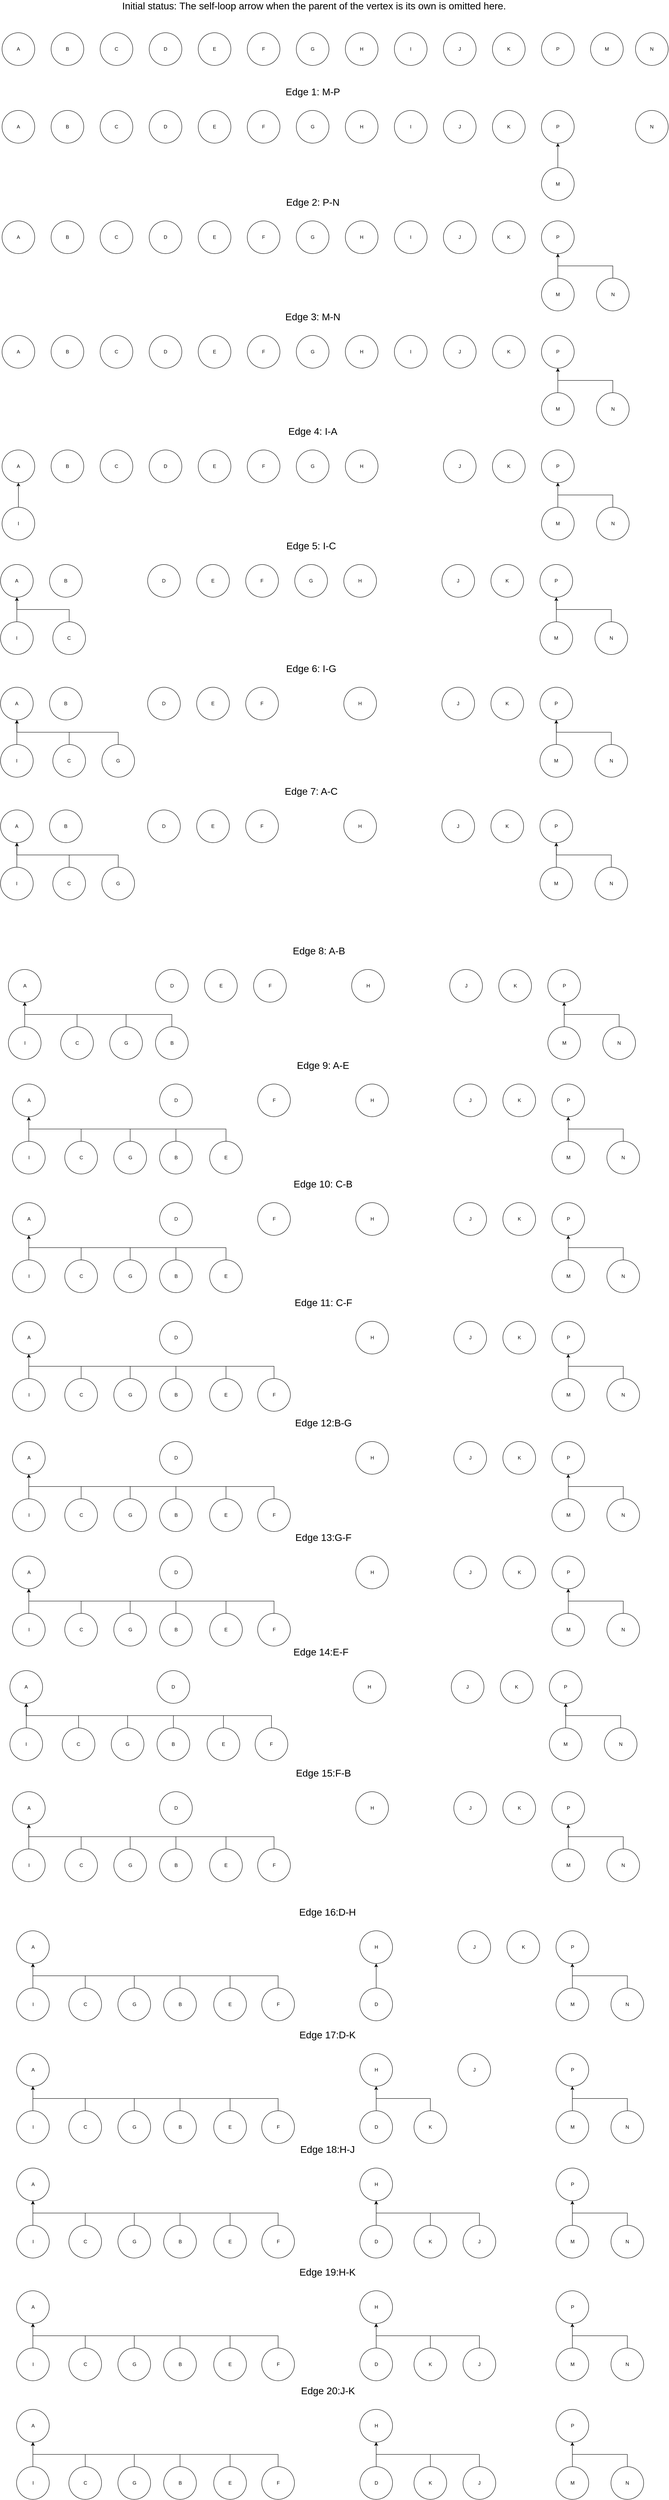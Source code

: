 <mxfile version="21.4.0" type="device">
  <diagram name="第 1 页" id="sb0t2ORKdQMVpz5g0RAz">
    <mxGraphModel dx="1862" dy="1176" grid="0" gridSize="10" guides="1" tooltips="1" connect="1" arrows="1" fold="1" page="1" pageScale="1" pageWidth="1654" pageHeight="2336" math="0" shadow="0">
      <root>
        <mxCell id="0" />
        <mxCell id="1" parent="0" />
        <mxCell id="vhvZTh_FQUSVOUHBl7UA-1" value="A" style="ellipse;whiteSpace=wrap;html=1;aspect=fixed;" vertex="1" parent="1">
          <mxGeometry x="12" y="120" width="80" height="80" as="geometry" />
        </mxCell>
        <mxCell id="vhvZTh_FQUSVOUHBl7UA-2" value="B" style="ellipse;whiteSpace=wrap;html=1;aspect=fixed;" vertex="1" parent="1">
          <mxGeometry x="132" y="120" width="80" height="80" as="geometry" />
        </mxCell>
        <mxCell id="vhvZTh_FQUSVOUHBl7UA-3" value="C" style="ellipse;whiteSpace=wrap;html=1;aspect=fixed;" vertex="1" parent="1">
          <mxGeometry x="252" y="120" width="80" height="80" as="geometry" />
        </mxCell>
        <mxCell id="vhvZTh_FQUSVOUHBl7UA-4" value="D" style="ellipse;whiteSpace=wrap;html=1;aspect=fixed;" vertex="1" parent="1">
          <mxGeometry x="372" y="120" width="80" height="80" as="geometry" />
        </mxCell>
        <mxCell id="vhvZTh_FQUSVOUHBl7UA-5" value="E" style="ellipse;whiteSpace=wrap;html=1;aspect=fixed;" vertex="1" parent="1">
          <mxGeometry x="492" y="120" width="80" height="80" as="geometry" />
        </mxCell>
        <mxCell id="vhvZTh_FQUSVOUHBl7UA-6" value="F" style="ellipse;whiteSpace=wrap;html=1;aspect=fixed;" vertex="1" parent="1">
          <mxGeometry x="612" y="120" width="80" height="80" as="geometry" />
        </mxCell>
        <mxCell id="vhvZTh_FQUSVOUHBl7UA-7" value="G" style="ellipse;whiteSpace=wrap;html=1;aspect=fixed;" vertex="1" parent="1">
          <mxGeometry x="732" y="120" width="80" height="80" as="geometry" />
        </mxCell>
        <mxCell id="vhvZTh_FQUSVOUHBl7UA-8" value="H" style="ellipse;whiteSpace=wrap;html=1;aspect=fixed;" vertex="1" parent="1">
          <mxGeometry x="852" y="120" width="80" height="80" as="geometry" />
        </mxCell>
        <mxCell id="vhvZTh_FQUSVOUHBl7UA-9" value="I" style="ellipse;whiteSpace=wrap;html=1;aspect=fixed;" vertex="1" parent="1">
          <mxGeometry x="972" y="120" width="80" height="80" as="geometry" />
        </mxCell>
        <mxCell id="vhvZTh_FQUSVOUHBl7UA-10" value="J" style="ellipse;whiteSpace=wrap;html=1;aspect=fixed;" vertex="1" parent="1">
          <mxGeometry x="1092" y="120" width="80" height="80" as="geometry" />
        </mxCell>
        <mxCell id="vhvZTh_FQUSVOUHBl7UA-11" value="K" style="ellipse;whiteSpace=wrap;html=1;aspect=fixed;" vertex="1" parent="1">
          <mxGeometry x="1212" y="120" width="80" height="80" as="geometry" />
        </mxCell>
        <mxCell id="vhvZTh_FQUSVOUHBl7UA-12" value="P" style="ellipse;whiteSpace=wrap;html=1;aspect=fixed;" vertex="1" parent="1">
          <mxGeometry x="1332" y="120" width="80" height="80" as="geometry" />
        </mxCell>
        <mxCell id="vhvZTh_FQUSVOUHBl7UA-13" value="M" style="ellipse;whiteSpace=wrap;html=1;aspect=fixed;" vertex="1" parent="1">
          <mxGeometry x="1452" y="120" width="80" height="80" as="geometry" />
        </mxCell>
        <mxCell id="vhvZTh_FQUSVOUHBl7UA-14" value="N" style="ellipse;whiteSpace=wrap;html=1;aspect=fixed;" vertex="1" parent="1">
          <mxGeometry x="1562" y="120" width="80" height="80" as="geometry" />
        </mxCell>
        <mxCell id="vhvZTh_FQUSVOUHBl7UA-36" value="&lt;font style=&quot;font-size: 24px;&quot;&gt;Initial status:&amp;nbsp;&lt;/font&gt;&lt;font style=&quot;font-size: 24px;&quot;&gt;The self-loop arrow when the parent of the vertex is its own is omitted here.&lt;/font&gt;" style="text;html=1;strokeColor=none;fillColor=none;align=center;verticalAlign=middle;whiteSpace=wrap;rounded=0;" vertex="1" parent="1">
          <mxGeometry x="81" y="40" width="1389" height="30" as="geometry" />
        </mxCell>
        <mxCell id="vhvZTh_FQUSVOUHBl7UA-51" value="A" style="ellipse;whiteSpace=wrap;html=1;aspect=fixed;" vertex="1" parent="1">
          <mxGeometry x="12" y="310" width="80" height="80" as="geometry" />
        </mxCell>
        <mxCell id="vhvZTh_FQUSVOUHBl7UA-52" value="B" style="ellipse;whiteSpace=wrap;html=1;aspect=fixed;" vertex="1" parent="1">
          <mxGeometry x="132" y="310" width="80" height="80" as="geometry" />
        </mxCell>
        <mxCell id="vhvZTh_FQUSVOUHBl7UA-53" value="C" style="ellipse;whiteSpace=wrap;html=1;aspect=fixed;" vertex="1" parent="1">
          <mxGeometry x="252" y="310" width="80" height="80" as="geometry" />
        </mxCell>
        <mxCell id="vhvZTh_FQUSVOUHBl7UA-54" value="D" style="ellipse;whiteSpace=wrap;html=1;aspect=fixed;" vertex="1" parent="1">
          <mxGeometry x="372" y="310" width="80" height="80" as="geometry" />
        </mxCell>
        <mxCell id="vhvZTh_FQUSVOUHBl7UA-55" value="E" style="ellipse;whiteSpace=wrap;html=1;aspect=fixed;" vertex="1" parent="1">
          <mxGeometry x="492" y="310" width="80" height="80" as="geometry" />
        </mxCell>
        <mxCell id="vhvZTh_FQUSVOUHBl7UA-56" value="F" style="ellipse;whiteSpace=wrap;html=1;aspect=fixed;" vertex="1" parent="1">
          <mxGeometry x="612" y="310" width="80" height="80" as="geometry" />
        </mxCell>
        <mxCell id="vhvZTh_FQUSVOUHBl7UA-57" value="G" style="ellipse;whiteSpace=wrap;html=1;aspect=fixed;" vertex="1" parent="1">
          <mxGeometry x="732" y="310" width="80" height="80" as="geometry" />
        </mxCell>
        <mxCell id="vhvZTh_FQUSVOUHBl7UA-58" value="H" style="ellipse;whiteSpace=wrap;html=1;aspect=fixed;" vertex="1" parent="1">
          <mxGeometry x="852" y="310" width="80" height="80" as="geometry" />
        </mxCell>
        <mxCell id="vhvZTh_FQUSVOUHBl7UA-59" value="I" style="ellipse;whiteSpace=wrap;html=1;aspect=fixed;" vertex="1" parent="1">
          <mxGeometry x="972" y="310" width="80" height="80" as="geometry" />
        </mxCell>
        <mxCell id="vhvZTh_FQUSVOUHBl7UA-60" value="J" style="ellipse;whiteSpace=wrap;html=1;aspect=fixed;" vertex="1" parent="1">
          <mxGeometry x="1092" y="310" width="80" height="80" as="geometry" />
        </mxCell>
        <mxCell id="vhvZTh_FQUSVOUHBl7UA-61" value="K" style="ellipse;whiteSpace=wrap;html=1;aspect=fixed;" vertex="1" parent="1">
          <mxGeometry x="1212" y="310" width="80" height="80" as="geometry" />
        </mxCell>
        <mxCell id="vhvZTh_FQUSVOUHBl7UA-62" value="P" style="ellipse;whiteSpace=wrap;html=1;aspect=fixed;" vertex="1" parent="1">
          <mxGeometry x="1332" y="310" width="80" height="80" as="geometry" />
        </mxCell>
        <mxCell id="vhvZTh_FQUSVOUHBl7UA-66" style="edgeStyle=orthogonalEdgeStyle;rounded=0;orthogonalLoop=1;jettySize=auto;html=1;exitX=0.5;exitY=0;exitDx=0;exitDy=0;entryX=0.5;entryY=1;entryDx=0;entryDy=0;" edge="1" parent="1" source="vhvZTh_FQUSVOUHBl7UA-63" target="vhvZTh_FQUSVOUHBl7UA-62">
          <mxGeometry relative="1" as="geometry" />
        </mxCell>
        <mxCell id="vhvZTh_FQUSVOUHBl7UA-63" value="M" style="ellipse;whiteSpace=wrap;html=1;aspect=fixed;" vertex="1" parent="1">
          <mxGeometry x="1332" y="450" width="80" height="80" as="geometry" />
        </mxCell>
        <mxCell id="vhvZTh_FQUSVOUHBl7UA-64" value="N" style="ellipse;whiteSpace=wrap;html=1;aspect=fixed;" vertex="1" parent="1">
          <mxGeometry x="1562" y="310" width="80" height="80" as="geometry" />
        </mxCell>
        <mxCell id="vhvZTh_FQUSVOUHBl7UA-65" value="&lt;span style=&quot;font-size: 24px;&quot;&gt;Edge 1: M-P&lt;/span&gt;" style="text;html=1;strokeColor=none;fillColor=none;align=center;verticalAlign=middle;whiteSpace=wrap;rounded=0;" vertex="1" parent="1">
          <mxGeometry x="77.5" y="250" width="1389" height="30" as="geometry" />
        </mxCell>
        <mxCell id="vhvZTh_FQUSVOUHBl7UA-67" value="A" style="ellipse;whiteSpace=wrap;html=1;aspect=fixed;" vertex="1" parent="1">
          <mxGeometry x="12" y="580" width="80" height="80" as="geometry" />
        </mxCell>
        <mxCell id="vhvZTh_FQUSVOUHBl7UA-68" value="B" style="ellipse;whiteSpace=wrap;html=1;aspect=fixed;" vertex="1" parent="1">
          <mxGeometry x="132" y="580" width="80" height="80" as="geometry" />
        </mxCell>
        <mxCell id="vhvZTh_FQUSVOUHBl7UA-69" value="C" style="ellipse;whiteSpace=wrap;html=1;aspect=fixed;" vertex="1" parent="1">
          <mxGeometry x="252" y="580" width="80" height="80" as="geometry" />
        </mxCell>
        <mxCell id="vhvZTh_FQUSVOUHBl7UA-70" value="D" style="ellipse;whiteSpace=wrap;html=1;aspect=fixed;" vertex="1" parent="1">
          <mxGeometry x="372" y="580" width="80" height="80" as="geometry" />
        </mxCell>
        <mxCell id="vhvZTh_FQUSVOUHBl7UA-71" value="E" style="ellipse;whiteSpace=wrap;html=1;aspect=fixed;" vertex="1" parent="1">
          <mxGeometry x="492" y="580" width="80" height="80" as="geometry" />
        </mxCell>
        <mxCell id="vhvZTh_FQUSVOUHBl7UA-72" value="F" style="ellipse;whiteSpace=wrap;html=1;aspect=fixed;" vertex="1" parent="1">
          <mxGeometry x="612" y="580" width="80" height="80" as="geometry" />
        </mxCell>
        <mxCell id="vhvZTh_FQUSVOUHBl7UA-73" value="G" style="ellipse;whiteSpace=wrap;html=1;aspect=fixed;" vertex="1" parent="1">
          <mxGeometry x="732" y="580" width="80" height="80" as="geometry" />
        </mxCell>
        <mxCell id="vhvZTh_FQUSVOUHBl7UA-74" value="H" style="ellipse;whiteSpace=wrap;html=1;aspect=fixed;" vertex="1" parent="1">
          <mxGeometry x="852" y="580" width="80" height="80" as="geometry" />
        </mxCell>
        <mxCell id="vhvZTh_FQUSVOUHBl7UA-75" value="I" style="ellipse;whiteSpace=wrap;html=1;aspect=fixed;" vertex="1" parent="1">
          <mxGeometry x="972" y="580" width="80" height="80" as="geometry" />
        </mxCell>
        <mxCell id="vhvZTh_FQUSVOUHBl7UA-76" value="J" style="ellipse;whiteSpace=wrap;html=1;aspect=fixed;" vertex="1" parent="1">
          <mxGeometry x="1092" y="580" width="80" height="80" as="geometry" />
        </mxCell>
        <mxCell id="vhvZTh_FQUSVOUHBl7UA-77" value="K" style="ellipse;whiteSpace=wrap;html=1;aspect=fixed;" vertex="1" parent="1">
          <mxGeometry x="1212" y="580" width="80" height="80" as="geometry" />
        </mxCell>
        <mxCell id="vhvZTh_FQUSVOUHBl7UA-78" value="P" style="ellipse;whiteSpace=wrap;html=1;aspect=fixed;" vertex="1" parent="1">
          <mxGeometry x="1332" y="580" width="80" height="80" as="geometry" />
        </mxCell>
        <mxCell id="vhvZTh_FQUSVOUHBl7UA-79" style="edgeStyle=orthogonalEdgeStyle;rounded=0;orthogonalLoop=1;jettySize=auto;html=1;exitX=0.5;exitY=0;exitDx=0;exitDy=0;entryX=0.5;entryY=1;entryDx=0;entryDy=0;" edge="1" parent="1" source="vhvZTh_FQUSVOUHBl7UA-80" target="vhvZTh_FQUSVOUHBl7UA-78">
          <mxGeometry relative="1" as="geometry" />
        </mxCell>
        <mxCell id="vhvZTh_FQUSVOUHBl7UA-80" value="M" style="ellipse;whiteSpace=wrap;html=1;aspect=fixed;" vertex="1" parent="1">
          <mxGeometry x="1332" y="720" width="80" height="80" as="geometry" />
        </mxCell>
        <mxCell id="vhvZTh_FQUSVOUHBl7UA-83" style="edgeStyle=orthogonalEdgeStyle;rounded=0;orthogonalLoop=1;jettySize=auto;html=1;exitX=0.5;exitY=0;exitDx=0;exitDy=0;entryX=0.5;entryY=1;entryDx=0;entryDy=0;" edge="1" parent="1" source="vhvZTh_FQUSVOUHBl7UA-81" target="vhvZTh_FQUSVOUHBl7UA-78">
          <mxGeometry relative="1" as="geometry" />
        </mxCell>
        <mxCell id="vhvZTh_FQUSVOUHBl7UA-81" value="N" style="ellipse;whiteSpace=wrap;html=1;aspect=fixed;" vertex="1" parent="1">
          <mxGeometry x="1466.5" y="720" width="80" height="80" as="geometry" />
        </mxCell>
        <mxCell id="vhvZTh_FQUSVOUHBl7UA-82" value="&lt;span style=&quot;font-size: 24px;&quot;&gt;Edge 2: P-N&lt;/span&gt;" style="text;html=1;strokeColor=none;fillColor=none;align=center;verticalAlign=middle;whiteSpace=wrap;rounded=0;" vertex="1" parent="1">
          <mxGeometry x="77.5" y="520" width="1389" height="30" as="geometry" />
        </mxCell>
        <mxCell id="vhvZTh_FQUSVOUHBl7UA-101" value="A" style="ellipse;whiteSpace=wrap;html=1;aspect=fixed;" vertex="1" parent="1">
          <mxGeometry x="12" y="860" width="80" height="80" as="geometry" />
        </mxCell>
        <mxCell id="vhvZTh_FQUSVOUHBl7UA-102" value="B" style="ellipse;whiteSpace=wrap;html=1;aspect=fixed;" vertex="1" parent="1">
          <mxGeometry x="132" y="860" width="80" height="80" as="geometry" />
        </mxCell>
        <mxCell id="vhvZTh_FQUSVOUHBl7UA-103" value="C" style="ellipse;whiteSpace=wrap;html=1;aspect=fixed;" vertex="1" parent="1">
          <mxGeometry x="252" y="860" width="80" height="80" as="geometry" />
        </mxCell>
        <mxCell id="vhvZTh_FQUSVOUHBl7UA-104" value="D" style="ellipse;whiteSpace=wrap;html=1;aspect=fixed;" vertex="1" parent="1">
          <mxGeometry x="372" y="860" width="80" height="80" as="geometry" />
        </mxCell>
        <mxCell id="vhvZTh_FQUSVOUHBl7UA-105" value="E" style="ellipse;whiteSpace=wrap;html=1;aspect=fixed;" vertex="1" parent="1">
          <mxGeometry x="492" y="860" width="80" height="80" as="geometry" />
        </mxCell>
        <mxCell id="vhvZTh_FQUSVOUHBl7UA-106" value="F" style="ellipse;whiteSpace=wrap;html=1;aspect=fixed;" vertex="1" parent="1">
          <mxGeometry x="612" y="860" width="80" height="80" as="geometry" />
        </mxCell>
        <mxCell id="vhvZTh_FQUSVOUHBl7UA-107" value="G" style="ellipse;whiteSpace=wrap;html=1;aspect=fixed;" vertex="1" parent="1">
          <mxGeometry x="732" y="860" width="80" height="80" as="geometry" />
        </mxCell>
        <mxCell id="vhvZTh_FQUSVOUHBl7UA-108" value="H" style="ellipse;whiteSpace=wrap;html=1;aspect=fixed;" vertex="1" parent="1">
          <mxGeometry x="852" y="860" width="80" height="80" as="geometry" />
        </mxCell>
        <mxCell id="vhvZTh_FQUSVOUHBl7UA-109" value="I" style="ellipse;whiteSpace=wrap;html=1;aspect=fixed;" vertex="1" parent="1">
          <mxGeometry x="972" y="860" width="80" height="80" as="geometry" />
        </mxCell>
        <mxCell id="vhvZTh_FQUSVOUHBl7UA-110" value="J" style="ellipse;whiteSpace=wrap;html=1;aspect=fixed;" vertex="1" parent="1">
          <mxGeometry x="1092" y="860" width="80" height="80" as="geometry" />
        </mxCell>
        <mxCell id="vhvZTh_FQUSVOUHBl7UA-111" value="K" style="ellipse;whiteSpace=wrap;html=1;aspect=fixed;" vertex="1" parent="1">
          <mxGeometry x="1212" y="860" width="80" height="80" as="geometry" />
        </mxCell>
        <mxCell id="vhvZTh_FQUSVOUHBl7UA-112" value="P" style="ellipse;whiteSpace=wrap;html=1;aspect=fixed;" vertex="1" parent="1">
          <mxGeometry x="1332" y="860" width="80" height="80" as="geometry" />
        </mxCell>
        <mxCell id="vhvZTh_FQUSVOUHBl7UA-113" style="edgeStyle=orthogonalEdgeStyle;rounded=0;orthogonalLoop=1;jettySize=auto;html=1;exitX=0.5;exitY=0;exitDx=0;exitDy=0;entryX=0.5;entryY=1;entryDx=0;entryDy=0;" edge="1" parent="1" source="vhvZTh_FQUSVOUHBl7UA-114" target="vhvZTh_FQUSVOUHBl7UA-112">
          <mxGeometry relative="1" as="geometry" />
        </mxCell>
        <mxCell id="vhvZTh_FQUSVOUHBl7UA-114" value="M" style="ellipse;whiteSpace=wrap;html=1;aspect=fixed;" vertex="1" parent="1">
          <mxGeometry x="1332" y="1000" width="80" height="80" as="geometry" />
        </mxCell>
        <mxCell id="vhvZTh_FQUSVOUHBl7UA-115" style="edgeStyle=orthogonalEdgeStyle;rounded=0;orthogonalLoop=1;jettySize=auto;html=1;exitX=0.5;exitY=0;exitDx=0;exitDy=0;entryX=0.5;entryY=1;entryDx=0;entryDy=0;" edge="1" parent="1" source="vhvZTh_FQUSVOUHBl7UA-116" target="vhvZTh_FQUSVOUHBl7UA-112">
          <mxGeometry relative="1" as="geometry" />
        </mxCell>
        <mxCell id="vhvZTh_FQUSVOUHBl7UA-116" value="N" style="ellipse;whiteSpace=wrap;html=1;aspect=fixed;" vertex="1" parent="1">
          <mxGeometry x="1466.5" y="1000" width="80" height="80" as="geometry" />
        </mxCell>
        <mxCell id="vhvZTh_FQUSVOUHBl7UA-117" value="&lt;span style=&quot;font-size: 24px;&quot;&gt;Edge 3: M-N&lt;/span&gt;" style="text;html=1;strokeColor=none;fillColor=none;align=center;verticalAlign=middle;whiteSpace=wrap;rounded=0;" vertex="1" parent="1">
          <mxGeometry x="77.5" y="800" width="1389" height="30" as="geometry" />
        </mxCell>
        <mxCell id="vhvZTh_FQUSVOUHBl7UA-118" value="A" style="ellipse;whiteSpace=wrap;html=1;aspect=fixed;" vertex="1" parent="1">
          <mxGeometry x="12" y="1140" width="80" height="80" as="geometry" />
        </mxCell>
        <mxCell id="vhvZTh_FQUSVOUHBl7UA-119" value="B" style="ellipse;whiteSpace=wrap;html=1;aspect=fixed;" vertex="1" parent="1">
          <mxGeometry x="132" y="1140" width="80" height="80" as="geometry" />
        </mxCell>
        <mxCell id="vhvZTh_FQUSVOUHBl7UA-120" value="C" style="ellipse;whiteSpace=wrap;html=1;aspect=fixed;" vertex="1" parent="1">
          <mxGeometry x="252" y="1140" width="80" height="80" as="geometry" />
        </mxCell>
        <mxCell id="vhvZTh_FQUSVOUHBl7UA-121" value="D" style="ellipse;whiteSpace=wrap;html=1;aspect=fixed;" vertex="1" parent="1">
          <mxGeometry x="372" y="1140" width="80" height="80" as="geometry" />
        </mxCell>
        <mxCell id="vhvZTh_FQUSVOUHBl7UA-122" value="E" style="ellipse;whiteSpace=wrap;html=1;aspect=fixed;" vertex="1" parent="1">
          <mxGeometry x="492" y="1140" width="80" height="80" as="geometry" />
        </mxCell>
        <mxCell id="vhvZTh_FQUSVOUHBl7UA-123" value="F" style="ellipse;whiteSpace=wrap;html=1;aspect=fixed;" vertex="1" parent="1">
          <mxGeometry x="612" y="1140" width="80" height="80" as="geometry" />
        </mxCell>
        <mxCell id="vhvZTh_FQUSVOUHBl7UA-124" value="G" style="ellipse;whiteSpace=wrap;html=1;aspect=fixed;" vertex="1" parent="1">
          <mxGeometry x="732" y="1140" width="80" height="80" as="geometry" />
        </mxCell>
        <mxCell id="vhvZTh_FQUSVOUHBl7UA-125" value="H" style="ellipse;whiteSpace=wrap;html=1;aspect=fixed;" vertex="1" parent="1">
          <mxGeometry x="852" y="1140" width="80" height="80" as="geometry" />
        </mxCell>
        <mxCell id="vhvZTh_FQUSVOUHBl7UA-135" style="edgeStyle=orthogonalEdgeStyle;rounded=0;orthogonalLoop=1;jettySize=auto;html=1;exitX=0.5;exitY=0;exitDx=0;exitDy=0;entryX=0.5;entryY=1;entryDx=0;entryDy=0;" edge="1" parent="1" source="vhvZTh_FQUSVOUHBl7UA-126" target="vhvZTh_FQUSVOUHBl7UA-118">
          <mxGeometry relative="1" as="geometry" />
        </mxCell>
        <mxCell id="vhvZTh_FQUSVOUHBl7UA-126" value="I" style="ellipse;whiteSpace=wrap;html=1;aspect=fixed;" vertex="1" parent="1">
          <mxGeometry x="12" y="1280" width="80" height="80" as="geometry" />
        </mxCell>
        <mxCell id="vhvZTh_FQUSVOUHBl7UA-127" value="J" style="ellipse;whiteSpace=wrap;html=1;aspect=fixed;" vertex="1" parent="1">
          <mxGeometry x="1092" y="1140" width="80" height="80" as="geometry" />
        </mxCell>
        <mxCell id="vhvZTh_FQUSVOUHBl7UA-128" value="K" style="ellipse;whiteSpace=wrap;html=1;aspect=fixed;" vertex="1" parent="1">
          <mxGeometry x="1212" y="1140" width="80" height="80" as="geometry" />
        </mxCell>
        <mxCell id="vhvZTh_FQUSVOUHBl7UA-129" value="P" style="ellipse;whiteSpace=wrap;html=1;aspect=fixed;" vertex="1" parent="1">
          <mxGeometry x="1332" y="1140" width="80" height="80" as="geometry" />
        </mxCell>
        <mxCell id="vhvZTh_FQUSVOUHBl7UA-130" style="edgeStyle=orthogonalEdgeStyle;rounded=0;orthogonalLoop=1;jettySize=auto;html=1;exitX=0.5;exitY=0;exitDx=0;exitDy=0;entryX=0.5;entryY=1;entryDx=0;entryDy=0;" edge="1" parent="1" source="vhvZTh_FQUSVOUHBl7UA-131" target="vhvZTh_FQUSVOUHBl7UA-129">
          <mxGeometry relative="1" as="geometry" />
        </mxCell>
        <mxCell id="vhvZTh_FQUSVOUHBl7UA-131" value="M" style="ellipse;whiteSpace=wrap;html=1;aspect=fixed;" vertex="1" parent="1">
          <mxGeometry x="1332" y="1280" width="80" height="80" as="geometry" />
        </mxCell>
        <mxCell id="vhvZTh_FQUSVOUHBl7UA-132" style="edgeStyle=orthogonalEdgeStyle;rounded=0;orthogonalLoop=1;jettySize=auto;html=1;exitX=0.5;exitY=0;exitDx=0;exitDy=0;entryX=0.5;entryY=1;entryDx=0;entryDy=0;" edge="1" parent="1" source="vhvZTh_FQUSVOUHBl7UA-133" target="vhvZTh_FQUSVOUHBl7UA-129">
          <mxGeometry relative="1" as="geometry" />
        </mxCell>
        <mxCell id="vhvZTh_FQUSVOUHBl7UA-133" value="N" style="ellipse;whiteSpace=wrap;html=1;aspect=fixed;" vertex="1" parent="1">
          <mxGeometry x="1466.5" y="1280" width="80" height="80" as="geometry" />
        </mxCell>
        <mxCell id="vhvZTh_FQUSVOUHBl7UA-134" value="&lt;span style=&quot;font-size: 24px;&quot;&gt;Edge 4: I-A&lt;/span&gt;" style="text;html=1;strokeColor=none;fillColor=none;align=center;verticalAlign=middle;whiteSpace=wrap;rounded=0;" vertex="1" parent="1">
          <mxGeometry x="77.5" y="1080" width="1389" height="30" as="geometry" />
        </mxCell>
        <mxCell id="vhvZTh_FQUSVOUHBl7UA-136" value="A" style="ellipse;whiteSpace=wrap;html=1;aspect=fixed;" vertex="1" parent="1">
          <mxGeometry x="8.25" y="1420" width="80" height="80" as="geometry" />
        </mxCell>
        <mxCell id="vhvZTh_FQUSVOUHBl7UA-137" value="B" style="ellipse;whiteSpace=wrap;html=1;aspect=fixed;" vertex="1" parent="1">
          <mxGeometry x="128.25" y="1420" width="80" height="80" as="geometry" />
        </mxCell>
        <mxCell id="vhvZTh_FQUSVOUHBl7UA-156" style="edgeStyle=orthogonalEdgeStyle;rounded=0;orthogonalLoop=1;jettySize=auto;html=1;exitX=0.5;exitY=0;exitDx=0;exitDy=0;entryX=0.5;entryY=1;entryDx=0;entryDy=0;" edge="1" parent="1" source="vhvZTh_FQUSVOUHBl7UA-138" target="vhvZTh_FQUSVOUHBl7UA-136">
          <mxGeometry relative="1" as="geometry" />
        </mxCell>
        <mxCell id="vhvZTh_FQUSVOUHBl7UA-138" value="C" style="ellipse;whiteSpace=wrap;html=1;aspect=fixed;" vertex="1" parent="1">
          <mxGeometry x="136.25" y="1560" width="80" height="80" as="geometry" />
        </mxCell>
        <mxCell id="vhvZTh_FQUSVOUHBl7UA-139" value="D" style="ellipse;whiteSpace=wrap;html=1;aspect=fixed;" vertex="1" parent="1">
          <mxGeometry x="368.25" y="1420" width="80" height="80" as="geometry" />
        </mxCell>
        <mxCell id="vhvZTh_FQUSVOUHBl7UA-140" value="E" style="ellipse;whiteSpace=wrap;html=1;aspect=fixed;" vertex="1" parent="1">
          <mxGeometry x="488.25" y="1420" width="80" height="80" as="geometry" />
        </mxCell>
        <mxCell id="vhvZTh_FQUSVOUHBl7UA-141" value="F" style="ellipse;whiteSpace=wrap;html=1;aspect=fixed;" vertex="1" parent="1">
          <mxGeometry x="608.25" y="1420" width="80" height="80" as="geometry" />
        </mxCell>
        <mxCell id="vhvZTh_FQUSVOUHBl7UA-142" value="G" style="ellipse;whiteSpace=wrap;html=1;aspect=fixed;" vertex="1" parent="1">
          <mxGeometry x="728.25" y="1420" width="80" height="80" as="geometry" />
        </mxCell>
        <mxCell id="vhvZTh_FQUSVOUHBl7UA-143" value="H" style="ellipse;whiteSpace=wrap;html=1;aspect=fixed;" vertex="1" parent="1">
          <mxGeometry x="848.25" y="1420" width="80" height="80" as="geometry" />
        </mxCell>
        <mxCell id="vhvZTh_FQUSVOUHBl7UA-144" style="edgeStyle=orthogonalEdgeStyle;rounded=0;orthogonalLoop=1;jettySize=auto;html=1;exitX=0.5;exitY=0;exitDx=0;exitDy=0;entryX=0.5;entryY=1;entryDx=0;entryDy=0;" edge="1" parent="1" source="vhvZTh_FQUSVOUHBl7UA-145" target="vhvZTh_FQUSVOUHBl7UA-136">
          <mxGeometry relative="1" as="geometry" />
        </mxCell>
        <mxCell id="vhvZTh_FQUSVOUHBl7UA-145" value="I" style="ellipse;whiteSpace=wrap;html=1;aspect=fixed;" vertex="1" parent="1">
          <mxGeometry x="8.25" y="1560" width="80" height="80" as="geometry" />
        </mxCell>
        <mxCell id="vhvZTh_FQUSVOUHBl7UA-146" value="J" style="ellipse;whiteSpace=wrap;html=1;aspect=fixed;" vertex="1" parent="1">
          <mxGeometry x="1088.25" y="1420" width="80" height="80" as="geometry" />
        </mxCell>
        <mxCell id="vhvZTh_FQUSVOUHBl7UA-147" value="K" style="ellipse;whiteSpace=wrap;html=1;aspect=fixed;" vertex="1" parent="1">
          <mxGeometry x="1208.25" y="1420" width="80" height="80" as="geometry" />
        </mxCell>
        <mxCell id="vhvZTh_FQUSVOUHBl7UA-148" value="P" style="ellipse;whiteSpace=wrap;html=1;aspect=fixed;" vertex="1" parent="1">
          <mxGeometry x="1328.25" y="1420" width="80" height="80" as="geometry" />
        </mxCell>
        <mxCell id="vhvZTh_FQUSVOUHBl7UA-149" style="edgeStyle=orthogonalEdgeStyle;rounded=0;orthogonalLoop=1;jettySize=auto;html=1;exitX=0.5;exitY=0;exitDx=0;exitDy=0;entryX=0.5;entryY=1;entryDx=0;entryDy=0;" edge="1" parent="1" source="vhvZTh_FQUSVOUHBl7UA-150" target="vhvZTh_FQUSVOUHBl7UA-148">
          <mxGeometry relative="1" as="geometry" />
        </mxCell>
        <mxCell id="vhvZTh_FQUSVOUHBl7UA-150" value="M" style="ellipse;whiteSpace=wrap;html=1;aspect=fixed;" vertex="1" parent="1">
          <mxGeometry x="1328.25" y="1560" width="80" height="80" as="geometry" />
        </mxCell>
        <mxCell id="vhvZTh_FQUSVOUHBl7UA-151" style="edgeStyle=orthogonalEdgeStyle;rounded=0;orthogonalLoop=1;jettySize=auto;html=1;exitX=0.5;exitY=0;exitDx=0;exitDy=0;entryX=0.5;entryY=1;entryDx=0;entryDy=0;" edge="1" parent="1" source="vhvZTh_FQUSVOUHBl7UA-152" target="vhvZTh_FQUSVOUHBl7UA-148">
          <mxGeometry relative="1" as="geometry" />
        </mxCell>
        <mxCell id="vhvZTh_FQUSVOUHBl7UA-152" value="N" style="ellipse;whiteSpace=wrap;html=1;aspect=fixed;" vertex="1" parent="1">
          <mxGeometry x="1462.75" y="1560" width="80" height="80" as="geometry" />
        </mxCell>
        <mxCell id="vhvZTh_FQUSVOUHBl7UA-153" value="&lt;span style=&quot;font-size: 24px;&quot;&gt;Edge 5: I-C&lt;/span&gt;" style="text;html=1;strokeColor=none;fillColor=none;align=center;verticalAlign=middle;whiteSpace=wrap;rounded=0;" vertex="1" parent="1">
          <mxGeometry x="73.75" y="1360" width="1389" height="30" as="geometry" />
        </mxCell>
        <mxCell id="vhvZTh_FQUSVOUHBl7UA-157" value="A" style="ellipse;whiteSpace=wrap;html=1;aspect=fixed;" vertex="1" parent="1">
          <mxGeometry x="8.25" y="1720" width="80" height="80" as="geometry" />
        </mxCell>
        <mxCell id="vhvZTh_FQUSVOUHBl7UA-158" value="B" style="ellipse;whiteSpace=wrap;html=1;aspect=fixed;" vertex="1" parent="1">
          <mxGeometry x="128.25" y="1720" width="80" height="80" as="geometry" />
        </mxCell>
        <mxCell id="vhvZTh_FQUSVOUHBl7UA-159" style="edgeStyle=orthogonalEdgeStyle;rounded=0;orthogonalLoop=1;jettySize=auto;html=1;exitX=0.5;exitY=0;exitDx=0;exitDy=0;entryX=0.5;entryY=1;entryDx=0;entryDy=0;" edge="1" parent="1" source="vhvZTh_FQUSVOUHBl7UA-160" target="vhvZTh_FQUSVOUHBl7UA-157">
          <mxGeometry relative="1" as="geometry" />
        </mxCell>
        <mxCell id="vhvZTh_FQUSVOUHBl7UA-160" value="C" style="ellipse;whiteSpace=wrap;html=1;aspect=fixed;" vertex="1" parent="1">
          <mxGeometry x="136.25" y="1860" width="80" height="80" as="geometry" />
        </mxCell>
        <mxCell id="vhvZTh_FQUSVOUHBl7UA-161" value="D" style="ellipse;whiteSpace=wrap;html=1;aspect=fixed;" vertex="1" parent="1">
          <mxGeometry x="368.25" y="1720" width="80" height="80" as="geometry" />
        </mxCell>
        <mxCell id="vhvZTh_FQUSVOUHBl7UA-162" value="E" style="ellipse;whiteSpace=wrap;html=1;aspect=fixed;" vertex="1" parent="1">
          <mxGeometry x="488.25" y="1720" width="80" height="80" as="geometry" />
        </mxCell>
        <mxCell id="vhvZTh_FQUSVOUHBl7UA-163" value="F" style="ellipse;whiteSpace=wrap;html=1;aspect=fixed;" vertex="1" parent="1">
          <mxGeometry x="608.25" y="1720" width="80" height="80" as="geometry" />
        </mxCell>
        <mxCell id="vhvZTh_FQUSVOUHBl7UA-176" style="edgeStyle=orthogonalEdgeStyle;rounded=0;orthogonalLoop=1;jettySize=auto;html=1;exitX=0.5;exitY=0;exitDx=0;exitDy=0;entryX=0.5;entryY=1;entryDx=0;entryDy=0;" edge="1" parent="1" source="vhvZTh_FQUSVOUHBl7UA-164" target="vhvZTh_FQUSVOUHBl7UA-157">
          <mxGeometry relative="1" as="geometry" />
        </mxCell>
        <mxCell id="vhvZTh_FQUSVOUHBl7UA-164" value="G" style="ellipse;whiteSpace=wrap;html=1;aspect=fixed;" vertex="1" parent="1">
          <mxGeometry x="256.25" y="1860" width="80" height="80" as="geometry" />
        </mxCell>
        <mxCell id="vhvZTh_FQUSVOUHBl7UA-165" value="H" style="ellipse;whiteSpace=wrap;html=1;aspect=fixed;" vertex="1" parent="1">
          <mxGeometry x="848.25" y="1720" width="80" height="80" as="geometry" />
        </mxCell>
        <mxCell id="vhvZTh_FQUSVOUHBl7UA-166" style="edgeStyle=orthogonalEdgeStyle;rounded=0;orthogonalLoop=1;jettySize=auto;html=1;exitX=0.5;exitY=0;exitDx=0;exitDy=0;entryX=0.5;entryY=1;entryDx=0;entryDy=0;" edge="1" parent="1" source="vhvZTh_FQUSVOUHBl7UA-167" target="vhvZTh_FQUSVOUHBl7UA-157">
          <mxGeometry relative="1" as="geometry" />
        </mxCell>
        <mxCell id="vhvZTh_FQUSVOUHBl7UA-167" value="I" style="ellipse;whiteSpace=wrap;html=1;aspect=fixed;" vertex="1" parent="1">
          <mxGeometry x="8.25" y="1860" width="80" height="80" as="geometry" />
        </mxCell>
        <mxCell id="vhvZTh_FQUSVOUHBl7UA-168" value="J" style="ellipse;whiteSpace=wrap;html=1;aspect=fixed;" vertex="1" parent="1">
          <mxGeometry x="1088.25" y="1720" width="80" height="80" as="geometry" />
        </mxCell>
        <mxCell id="vhvZTh_FQUSVOUHBl7UA-169" value="K" style="ellipse;whiteSpace=wrap;html=1;aspect=fixed;" vertex="1" parent="1">
          <mxGeometry x="1208.25" y="1720" width="80" height="80" as="geometry" />
        </mxCell>
        <mxCell id="vhvZTh_FQUSVOUHBl7UA-170" value="P" style="ellipse;whiteSpace=wrap;html=1;aspect=fixed;" vertex="1" parent="1">
          <mxGeometry x="1328.25" y="1720" width="80" height="80" as="geometry" />
        </mxCell>
        <mxCell id="vhvZTh_FQUSVOUHBl7UA-171" style="edgeStyle=orthogonalEdgeStyle;rounded=0;orthogonalLoop=1;jettySize=auto;html=1;exitX=0.5;exitY=0;exitDx=0;exitDy=0;entryX=0.5;entryY=1;entryDx=0;entryDy=0;" edge="1" parent="1" source="vhvZTh_FQUSVOUHBl7UA-172" target="vhvZTh_FQUSVOUHBl7UA-170">
          <mxGeometry relative="1" as="geometry" />
        </mxCell>
        <mxCell id="vhvZTh_FQUSVOUHBl7UA-172" value="M" style="ellipse;whiteSpace=wrap;html=1;aspect=fixed;" vertex="1" parent="1">
          <mxGeometry x="1328.25" y="1860" width="80" height="80" as="geometry" />
        </mxCell>
        <mxCell id="vhvZTh_FQUSVOUHBl7UA-173" style="edgeStyle=orthogonalEdgeStyle;rounded=0;orthogonalLoop=1;jettySize=auto;html=1;exitX=0.5;exitY=0;exitDx=0;exitDy=0;entryX=0.5;entryY=1;entryDx=0;entryDy=0;" edge="1" parent="1" source="vhvZTh_FQUSVOUHBl7UA-174" target="vhvZTh_FQUSVOUHBl7UA-170">
          <mxGeometry relative="1" as="geometry" />
        </mxCell>
        <mxCell id="vhvZTh_FQUSVOUHBl7UA-174" value="N" style="ellipse;whiteSpace=wrap;html=1;aspect=fixed;" vertex="1" parent="1">
          <mxGeometry x="1462.75" y="1860" width="80" height="80" as="geometry" />
        </mxCell>
        <mxCell id="vhvZTh_FQUSVOUHBl7UA-175" value="&lt;span style=&quot;font-size: 24px;&quot;&gt;Edge 6: I-G&lt;/span&gt;" style="text;html=1;strokeColor=none;fillColor=none;align=center;verticalAlign=middle;whiteSpace=wrap;rounded=0;" vertex="1" parent="1">
          <mxGeometry x="73.75" y="1660" width="1389" height="30" as="geometry" />
        </mxCell>
        <mxCell id="vhvZTh_FQUSVOUHBl7UA-177" value="A" style="ellipse;whiteSpace=wrap;html=1;aspect=fixed;" vertex="1" parent="1">
          <mxGeometry x="8.25" y="2020" width="80" height="80" as="geometry" />
        </mxCell>
        <mxCell id="vhvZTh_FQUSVOUHBl7UA-178" value="B" style="ellipse;whiteSpace=wrap;html=1;aspect=fixed;" vertex="1" parent="1">
          <mxGeometry x="128.25" y="2020" width="80" height="80" as="geometry" />
        </mxCell>
        <mxCell id="vhvZTh_FQUSVOUHBl7UA-179" style="edgeStyle=orthogonalEdgeStyle;rounded=0;orthogonalLoop=1;jettySize=auto;html=1;exitX=0.5;exitY=0;exitDx=0;exitDy=0;entryX=0.5;entryY=1;entryDx=0;entryDy=0;" edge="1" parent="1" source="vhvZTh_FQUSVOUHBl7UA-180" target="vhvZTh_FQUSVOUHBl7UA-177">
          <mxGeometry relative="1" as="geometry" />
        </mxCell>
        <mxCell id="vhvZTh_FQUSVOUHBl7UA-180" value="C" style="ellipse;whiteSpace=wrap;html=1;aspect=fixed;" vertex="1" parent="1">
          <mxGeometry x="136.25" y="2160" width="80" height="80" as="geometry" />
        </mxCell>
        <mxCell id="vhvZTh_FQUSVOUHBl7UA-181" value="D" style="ellipse;whiteSpace=wrap;html=1;aspect=fixed;" vertex="1" parent="1">
          <mxGeometry x="368.25" y="2020" width="80" height="80" as="geometry" />
        </mxCell>
        <mxCell id="vhvZTh_FQUSVOUHBl7UA-182" value="E" style="ellipse;whiteSpace=wrap;html=1;aspect=fixed;" vertex="1" parent="1">
          <mxGeometry x="488.25" y="2020" width="80" height="80" as="geometry" />
        </mxCell>
        <mxCell id="vhvZTh_FQUSVOUHBl7UA-183" value="F" style="ellipse;whiteSpace=wrap;html=1;aspect=fixed;" vertex="1" parent="1">
          <mxGeometry x="608.25" y="2020" width="80" height="80" as="geometry" />
        </mxCell>
        <mxCell id="vhvZTh_FQUSVOUHBl7UA-184" style="edgeStyle=orthogonalEdgeStyle;rounded=0;orthogonalLoop=1;jettySize=auto;html=1;exitX=0.5;exitY=0;exitDx=0;exitDy=0;entryX=0.5;entryY=1;entryDx=0;entryDy=0;" edge="1" parent="1" source="vhvZTh_FQUSVOUHBl7UA-185" target="vhvZTh_FQUSVOUHBl7UA-177">
          <mxGeometry relative="1" as="geometry" />
        </mxCell>
        <mxCell id="vhvZTh_FQUSVOUHBl7UA-185" value="G" style="ellipse;whiteSpace=wrap;html=1;aspect=fixed;" vertex="1" parent="1">
          <mxGeometry x="256.25" y="2160" width="80" height="80" as="geometry" />
        </mxCell>
        <mxCell id="vhvZTh_FQUSVOUHBl7UA-186" value="H" style="ellipse;whiteSpace=wrap;html=1;aspect=fixed;" vertex="1" parent="1">
          <mxGeometry x="848.25" y="2020" width="80" height="80" as="geometry" />
        </mxCell>
        <mxCell id="vhvZTh_FQUSVOUHBl7UA-187" style="edgeStyle=orthogonalEdgeStyle;rounded=0;orthogonalLoop=1;jettySize=auto;html=1;exitX=0.5;exitY=0;exitDx=0;exitDy=0;entryX=0.5;entryY=1;entryDx=0;entryDy=0;" edge="1" parent="1" source="vhvZTh_FQUSVOUHBl7UA-188" target="vhvZTh_FQUSVOUHBl7UA-177">
          <mxGeometry relative="1" as="geometry" />
        </mxCell>
        <mxCell id="vhvZTh_FQUSVOUHBl7UA-188" value="I" style="ellipse;whiteSpace=wrap;html=1;aspect=fixed;" vertex="1" parent="1">
          <mxGeometry x="8.25" y="2160" width="80" height="80" as="geometry" />
        </mxCell>
        <mxCell id="vhvZTh_FQUSVOUHBl7UA-189" value="J" style="ellipse;whiteSpace=wrap;html=1;aspect=fixed;" vertex="1" parent="1">
          <mxGeometry x="1088.25" y="2020" width="80" height="80" as="geometry" />
        </mxCell>
        <mxCell id="vhvZTh_FQUSVOUHBl7UA-190" value="K" style="ellipse;whiteSpace=wrap;html=1;aspect=fixed;" vertex="1" parent="1">
          <mxGeometry x="1208.25" y="2020" width="80" height="80" as="geometry" />
        </mxCell>
        <mxCell id="vhvZTh_FQUSVOUHBl7UA-191" value="P" style="ellipse;whiteSpace=wrap;html=1;aspect=fixed;" vertex="1" parent="1">
          <mxGeometry x="1328.25" y="2020" width="80" height="80" as="geometry" />
        </mxCell>
        <mxCell id="vhvZTh_FQUSVOUHBl7UA-192" style="edgeStyle=orthogonalEdgeStyle;rounded=0;orthogonalLoop=1;jettySize=auto;html=1;exitX=0.5;exitY=0;exitDx=0;exitDy=0;entryX=0.5;entryY=1;entryDx=0;entryDy=0;" edge="1" parent="1" source="vhvZTh_FQUSVOUHBl7UA-193" target="vhvZTh_FQUSVOUHBl7UA-191">
          <mxGeometry relative="1" as="geometry" />
        </mxCell>
        <mxCell id="vhvZTh_FQUSVOUHBl7UA-193" value="M" style="ellipse;whiteSpace=wrap;html=1;aspect=fixed;" vertex="1" parent="1">
          <mxGeometry x="1328.25" y="2160" width="80" height="80" as="geometry" />
        </mxCell>
        <mxCell id="vhvZTh_FQUSVOUHBl7UA-194" style="edgeStyle=orthogonalEdgeStyle;rounded=0;orthogonalLoop=1;jettySize=auto;html=1;exitX=0.5;exitY=0;exitDx=0;exitDy=0;entryX=0.5;entryY=1;entryDx=0;entryDy=0;" edge="1" parent="1" source="vhvZTh_FQUSVOUHBl7UA-195" target="vhvZTh_FQUSVOUHBl7UA-191">
          <mxGeometry relative="1" as="geometry" />
        </mxCell>
        <mxCell id="vhvZTh_FQUSVOUHBl7UA-195" value="N" style="ellipse;whiteSpace=wrap;html=1;aspect=fixed;" vertex="1" parent="1">
          <mxGeometry x="1462.75" y="2160" width="80" height="80" as="geometry" />
        </mxCell>
        <mxCell id="vhvZTh_FQUSVOUHBl7UA-196" value="&lt;span style=&quot;font-size: 24px;&quot;&gt;Edge 7: A-C&lt;/span&gt;" style="text;html=1;strokeColor=none;fillColor=none;align=center;verticalAlign=middle;whiteSpace=wrap;rounded=0;" vertex="1" parent="1">
          <mxGeometry x="73.75" y="1960" width="1389" height="30" as="geometry" />
        </mxCell>
        <mxCell id="vhvZTh_FQUSVOUHBl7UA-217" value="A" style="ellipse;whiteSpace=wrap;html=1;aspect=fixed;" vertex="1" parent="1">
          <mxGeometry x="27.5" y="2410" width="80" height="80" as="geometry" />
        </mxCell>
        <mxCell id="vhvZTh_FQUSVOUHBl7UA-237" style="edgeStyle=orthogonalEdgeStyle;rounded=0;orthogonalLoop=1;jettySize=auto;html=1;exitX=0.5;exitY=0;exitDx=0;exitDy=0;entryX=0.5;entryY=1;entryDx=0;entryDy=0;" edge="1" parent="1" source="vhvZTh_FQUSVOUHBl7UA-218" target="vhvZTh_FQUSVOUHBl7UA-217">
          <mxGeometry relative="1" as="geometry" />
        </mxCell>
        <mxCell id="vhvZTh_FQUSVOUHBl7UA-218" value="B" style="ellipse;whiteSpace=wrap;html=1;aspect=fixed;" vertex="1" parent="1">
          <mxGeometry x="387.5" y="2550" width="80" height="80" as="geometry" />
        </mxCell>
        <mxCell id="vhvZTh_FQUSVOUHBl7UA-219" style="edgeStyle=orthogonalEdgeStyle;rounded=0;orthogonalLoop=1;jettySize=auto;html=1;exitX=0.5;exitY=0;exitDx=0;exitDy=0;entryX=0.5;entryY=1;entryDx=0;entryDy=0;" edge="1" parent="1" source="vhvZTh_FQUSVOUHBl7UA-220" target="vhvZTh_FQUSVOUHBl7UA-217">
          <mxGeometry relative="1" as="geometry" />
        </mxCell>
        <mxCell id="vhvZTh_FQUSVOUHBl7UA-220" value="C" style="ellipse;whiteSpace=wrap;html=1;aspect=fixed;" vertex="1" parent="1">
          <mxGeometry x="155.5" y="2550" width="80" height="80" as="geometry" />
        </mxCell>
        <mxCell id="vhvZTh_FQUSVOUHBl7UA-221" value="D" style="ellipse;whiteSpace=wrap;html=1;aspect=fixed;" vertex="1" parent="1">
          <mxGeometry x="387.5" y="2410" width="80" height="80" as="geometry" />
        </mxCell>
        <mxCell id="vhvZTh_FQUSVOUHBl7UA-222" value="E" style="ellipse;whiteSpace=wrap;html=1;aspect=fixed;" vertex="1" parent="1">
          <mxGeometry x="507.5" y="2410" width="80" height="80" as="geometry" />
        </mxCell>
        <mxCell id="vhvZTh_FQUSVOUHBl7UA-223" value="F" style="ellipse;whiteSpace=wrap;html=1;aspect=fixed;" vertex="1" parent="1">
          <mxGeometry x="627.5" y="2410" width="80" height="80" as="geometry" />
        </mxCell>
        <mxCell id="vhvZTh_FQUSVOUHBl7UA-224" style="edgeStyle=orthogonalEdgeStyle;rounded=0;orthogonalLoop=1;jettySize=auto;html=1;exitX=0.5;exitY=0;exitDx=0;exitDy=0;entryX=0.5;entryY=1;entryDx=0;entryDy=0;" edge="1" parent="1" source="vhvZTh_FQUSVOUHBl7UA-225" target="vhvZTh_FQUSVOUHBl7UA-217">
          <mxGeometry relative="1" as="geometry" />
        </mxCell>
        <mxCell id="vhvZTh_FQUSVOUHBl7UA-225" value="G" style="ellipse;whiteSpace=wrap;html=1;aspect=fixed;" vertex="1" parent="1">
          <mxGeometry x="275.5" y="2550" width="80" height="80" as="geometry" />
        </mxCell>
        <mxCell id="vhvZTh_FQUSVOUHBl7UA-226" value="H" style="ellipse;whiteSpace=wrap;html=1;aspect=fixed;" vertex="1" parent="1">
          <mxGeometry x="867.5" y="2410" width="80" height="80" as="geometry" />
        </mxCell>
        <mxCell id="vhvZTh_FQUSVOUHBl7UA-227" style="edgeStyle=orthogonalEdgeStyle;rounded=0;orthogonalLoop=1;jettySize=auto;html=1;exitX=0.5;exitY=0;exitDx=0;exitDy=0;entryX=0.5;entryY=1;entryDx=0;entryDy=0;" edge="1" parent="1" source="vhvZTh_FQUSVOUHBl7UA-228" target="vhvZTh_FQUSVOUHBl7UA-217">
          <mxGeometry relative="1" as="geometry" />
        </mxCell>
        <mxCell id="vhvZTh_FQUSVOUHBl7UA-228" value="I" style="ellipse;whiteSpace=wrap;html=1;aspect=fixed;" vertex="1" parent="1">
          <mxGeometry x="27.5" y="2550" width="80" height="80" as="geometry" />
        </mxCell>
        <mxCell id="vhvZTh_FQUSVOUHBl7UA-229" value="J" style="ellipse;whiteSpace=wrap;html=1;aspect=fixed;" vertex="1" parent="1">
          <mxGeometry x="1107.5" y="2410" width="80" height="80" as="geometry" />
        </mxCell>
        <mxCell id="vhvZTh_FQUSVOUHBl7UA-230" value="K" style="ellipse;whiteSpace=wrap;html=1;aspect=fixed;" vertex="1" parent="1">
          <mxGeometry x="1227.5" y="2410" width="80" height="80" as="geometry" />
        </mxCell>
        <mxCell id="vhvZTh_FQUSVOUHBl7UA-231" value="P" style="ellipse;whiteSpace=wrap;html=1;aspect=fixed;" vertex="1" parent="1">
          <mxGeometry x="1347.5" y="2410" width="80" height="80" as="geometry" />
        </mxCell>
        <mxCell id="vhvZTh_FQUSVOUHBl7UA-232" style="edgeStyle=orthogonalEdgeStyle;rounded=0;orthogonalLoop=1;jettySize=auto;html=1;exitX=0.5;exitY=0;exitDx=0;exitDy=0;entryX=0.5;entryY=1;entryDx=0;entryDy=0;" edge="1" parent="1" source="vhvZTh_FQUSVOUHBl7UA-233" target="vhvZTh_FQUSVOUHBl7UA-231">
          <mxGeometry relative="1" as="geometry" />
        </mxCell>
        <mxCell id="vhvZTh_FQUSVOUHBl7UA-233" value="M" style="ellipse;whiteSpace=wrap;html=1;aspect=fixed;" vertex="1" parent="1">
          <mxGeometry x="1347.5" y="2550" width="80" height="80" as="geometry" />
        </mxCell>
        <mxCell id="vhvZTh_FQUSVOUHBl7UA-234" style="edgeStyle=orthogonalEdgeStyle;rounded=0;orthogonalLoop=1;jettySize=auto;html=1;exitX=0.5;exitY=0;exitDx=0;exitDy=0;entryX=0.5;entryY=1;entryDx=0;entryDy=0;" edge="1" parent="1" source="vhvZTh_FQUSVOUHBl7UA-235" target="vhvZTh_FQUSVOUHBl7UA-231">
          <mxGeometry relative="1" as="geometry" />
        </mxCell>
        <mxCell id="vhvZTh_FQUSVOUHBl7UA-235" value="N" style="ellipse;whiteSpace=wrap;html=1;aspect=fixed;" vertex="1" parent="1">
          <mxGeometry x="1482" y="2550" width="80" height="80" as="geometry" />
        </mxCell>
        <mxCell id="vhvZTh_FQUSVOUHBl7UA-236" value="&lt;span style=&quot;font-size: 24px;&quot;&gt;Edge 8: A-B&lt;/span&gt;" style="text;html=1;strokeColor=none;fillColor=none;align=center;verticalAlign=middle;whiteSpace=wrap;rounded=0;" vertex="1" parent="1">
          <mxGeometry x="93" y="2350" width="1389" height="30" as="geometry" />
        </mxCell>
        <mxCell id="vhvZTh_FQUSVOUHBl7UA-238" value="A" style="ellipse;whiteSpace=wrap;html=1;aspect=fixed;" vertex="1" parent="1">
          <mxGeometry x="37.5" y="2690" width="80" height="80" as="geometry" />
        </mxCell>
        <mxCell id="vhvZTh_FQUSVOUHBl7UA-239" style="edgeStyle=orthogonalEdgeStyle;rounded=0;orthogonalLoop=1;jettySize=auto;html=1;exitX=0.5;exitY=0;exitDx=0;exitDy=0;entryX=0.5;entryY=1;entryDx=0;entryDy=0;" edge="1" parent="1" source="vhvZTh_FQUSVOUHBl7UA-240" target="vhvZTh_FQUSVOUHBl7UA-238">
          <mxGeometry relative="1" as="geometry" />
        </mxCell>
        <mxCell id="vhvZTh_FQUSVOUHBl7UA-240" value="B" style="ellipse;whiteSpace=wrap;html=1;aspect=fixed;" vertex="1" parent="1">
          <mxGeometry x="397.5" y="2830" width="80" height="80" as="geometry" />
        </mxCell>
        <mxCell id="vhvZTh_FQUSVOUHBl7UA-241" style="edgeStyle=orthogonalEdgeStyle;rounded=0;orthogonalLoop=1;jettySize=auto;html=1;exitX=0.5;exitY=0;exitDx=0;exitDy=0;entryX=0.5;entryY=1;entryDx=0;entryDy=0;" edge="1" parent="1" source="vhvZTh_FQUSVOUHBl7UA-242" target="vhvZTh_FQUSVOUHBl7UA-238">
          <mxGeometry relative="1" as="geometry" />
        </mxCell>
        <mxCell id="vhvZTh_FQUSVOUHBl7UA-242" value="C" style="ellipse;whiteSpace=wrap;html=1;aspect=fixed;" vertex="1" parent="1">
          <mxGeometry x="165.5" y="2830" width="80" height="80" as="geometry" />
        </mxCell>
        <mxCell id="vhvZTh_FQUSVOUHBl7UA-243" value="D" style="ellipse;whiteSpace=wrap;html=1;aspect=fixed;" vertex="1" parent="1">
          <mxGeometry x="397.5" y="2690" width="80" height="80" as="geometry" />
        </mxCell>
        <mxCell id="vhvZTh_FQUSVOUHBl7UA-259" style="edgeStyle=orthogonalEdgeStyle;rounded=0;orthogonalLoop=1;jettySize=auto;html=1;exitX=0.5;exitY=0;exitDx=0;exitDy=0;entryX=0.5;entryY=1;entryDx=0;entryDy=0;" edge="1" parent="1" source="vhvZTh_FQUSVOUHBl7UA-244" target="vhvZTh_FQUSVOUHBl7UA-238">
          <mxGeometry relative="1" as="geometry" />
        </mxCell>
        <mxCell id="vhvZTh_FQUSVOUHBl7UA-244" value="E" style="ellipse;whiteSpace=wrap;html=1;aspect=fixed;" vertex="1" parent="1">
          <mxGeometry x="520" y="2830" width="80" height="80" as="geometry" />
        </mxCell>
        <mxCell id="vhvZTh_FQUSVOUHBl7UA-245" value="F" style="ellipse;whiteSpace=wrap;html=1;aspect=fixed;" vertex="1" parent="1">
          <mxGeometry x="637.5" y="2690" width="80" height="80" as="geometry" />
        </mxCell>
        <mxCell id="vhvZTh_FQUSVOUHBl7UA-246" style="edgeStyle=orthogonalEdgeStyle;rounded=0;orthogonalLoop=1;jettySize=auto;html=1;exitX=0.5;exitY=0;exitDx=0;exitDy=0;entryX=0.5;entryY=1;entryDx=0;entryDy=0;" edge="1" parent="1" source="vhvZTh_FQUSVOUHBl7UA-247" target="vhvZTh_FQUSVOUHBl7UA-238">
          <mxGeometry relative="1" as="geometry" />
        </mxCell>
        <mxCell id="vhvZTh_FQUSVOUHBl7UA-247" value="G" style="ellipse;whiteSpace=wrap;html=1;aspect=fixed;" vertex="1" parent="1">
          <mxGeometry x="285.5" y="2830" width="80" height="80" as="geometry" />
        </mxCell>
        <mxCell id="vhvZTh_FQUSVOUHBl7UA-248" value="H" style="ellipse;whiteSpace=wrap;html=1;aspect=fixed;" vertex="1" parent="1">
          <mxGeometry x="877.5" y="2690" width="80" height="80" as="geometry" />
        </mxCell>
        <mxCell id="vhvZTh_FQUSVOUHBl7UA-249" style="edgeStyle=orthogonalEdgeStyle;rounded=0;orthogonalLoop=1;jettySize=auto;html=1;exitX=0.5;exitY=0;exitDx=0;exitDy=0;entryX=0.5;entryY=1;entryDx=0;entryDy=0;" edge="1" parent="1" source="vhvZTh_FQUSVOUHBl7UA-250" target="vhvZTh_FQUSVOUHBl7UA-238">
          <mxGeometry relative="1" as="geometry" />
        </mxCell>
        <mxCell id="vhvZTh_FQUSVOUHBl7UA-250" value="I" style="ellipse;whiteSpace=wrap;html=1;aspect=fixed;" vertex="1" parent="1">
          <mxGeometry x="37.5" y="2830" width="80" height="80" as="geometry" />
        </mxCell>
        <mxCell id="vhvZTh_FQUSVOUHBl7UA-251" value="J" style="ellipse;whiteSpace=wrap;html=1;aspect=fixed;" vertex="1" parent="1">
          <mxGeometry x="1117.5" y="2690" width="80" height="80" as="geometry" />
        </mxCell>
        <mxCell id="vhvZTh_FQUSVOUHBl7UA-252" value="K" style="ellipse;whiteSpace=wrap;html=1;aspect=fixed;" vertex="1" parent="1">
          <mxGeometry x="1237.5" y="2690" width="80" height="80" as="geometry" />
        </mxCell>
        <mxCell id="vhvZTh_FQUSVOUHBl7UA-253" value="P" style="ellipse;whiteSpace=wrap;html=1;aspect=fixed;" vertex="1" parent="1">
          <mxGeometry x="1357.5" y="2690" width="80" height="80" as="geometry" />
        </mxCell>
        <mxCell id="vhvZTh_FQUSVOUHBl7UA-254" style="edgeStyle=orthogonalEdgeStyle;rounded=0;orthogonalLoop=1;jettySize=auto;html=1;exitX=0.5;exitY=0;exitDx=0;exitDy=0;entryX=0.5;entryY=1;entryDx=0;entryDy=0;" edge="1" parent="1" source="vhvZTh_FQUSVOUHBl7UA-255" target="vhvZTh_FQUSVOUHBl7UA-253">
          <mxGeometry relative="1" as="geometry" />
        </mxCell>
        <mxCell id="vhvZTh_FQUSVOUHBl7UA-255" value="M" style="ellipse;whiteSpace=wrap;html=1;aspect=fixed;" vertex="1" parent="1">
          <mxGeometry x="1357.5" y="2830" width="80" height="80" as="geometry" />
        </mxCell>
        <mxCell id="vhvZTh_FQUSVOUHBl7UA-256" style="edgeStyle=orthogonalEdgeStyle;rounded=0;orthogonalLoop=1;jettySize=auto;html=1;exitX=0.5;exitY=0;exitDx=0;exitDy=0;entryX=0.5;entryY=1;entryDx=0;entryDy=0;" edge="1" parent="1" source="vhvZTh_FQUSVOUHBl7UA-257" target="vhvZTh_FQUSVOUHBl7UA-253">
          <mxGeometry relative="1" as="geometry" />
        </mxCell>
        <mxCell id="vhvZTh_FQUSVOUHBl7UA-257" value="N" style="ellipse;whiteSpace=wrap;html=1;aspect=fixed;" vertex="1" parent="1">
          <mxGeometry x="1492" y="2830" width="80" height="80" as="geometry" />
        </mxCell>
        <mxCell id="vhvZTh_FQUSVOUHBl7UA-258" value="&lt;span style=&quot;font-size: 24px;&quot;&gt;Edge 9: A-E&lt;/span&gt;" style="text;html=1;strokeColor=none;fillColor=none;align=center;verticalAlign=middle;whiteSpace=wrap;rounded=0;" vertex="1" parent="1">
          <mxGeometry x="103" y="2630" width="1389" height="30" as="geometry" />
        </mxCell>
        <mxCell id="vhvZTh_FQUSVOUHBl7UA-260" value="A" style="ellipse;whiteSpace=wrap;html=1;aspect=fixed;" vertex="1" parent="1">
          <mxGeometry x="37.5" y="2980" width="80" height="80" as="geometry" />
        </mxCell>
        <mxCell id="vhvZTh_FQUSVOUHBl7UA-261" style="edgeStyle=orthogonalEdgeStyle;rounded=0;orthogonalLoop=1;jettySize=auto;html=1;exitX=0.5;exitY=0;exitDx=0;exitDy=0;entryX=0.5;entryY=1;entryDx=0;entryDy=0;" edge="1" parent="1" source="vhvZTh_FQUSVOUHBl7UA-262" target="vhvZTh_FQUSVOUHBl7UA-260">
          <mxGeometry relative="1" as="geometry" />
        </mxCell>
        <mxCell id="vhvZTh_FQUSVOUHBl7UA-262" value="B" style="ellipse;whiteSpace=wrap;html=1;aspect=fixed;" vertex="1" parent="1">
          <mxGeometry x="397.5" y="3120" width="80" height="80" as="geometry" />
        </mxCell>
        <mxCell id="vhvZTh_FQUSVOUHBl7UA-263" style="edgeStyle=orthogonalEdgeStyle;rounded=0;orthogonalLoop=1;jettySize=auto;html=1;exitX=0.5;exitY=0;exitDx=0;exitDy=0;entryX=0.5;entryY=1;entryDx=0;entryDy=0;" edge="1" parent="1" source="vhvZTh_FQUSVOUHBl7UA-264" target="vhvZTh_FQUSVOUHBl7UA-260">
          <mxGeometry relative="1" as="geometry" />
        </mxCell>
        <mxCell id="vhvZTh_FQUSVOUHBl7UA-264" value="C" style="ellipse;whiteSpace=wrap;html=1;aspect=fixed;" vertex="1" parent="1">
          <mxGeometry x="165.5" y="3120" width="80" height="80" as="geometry" />
        </mxCell>
        <mxCell id="vhvZTh_FQUSVOUHBl7UA-265" value="D" style="ellipse;whiteSpace=wrap;html=1;aspect=fixed;" vertex="1" parent="1">
          <mxGeometry x="397.5" y="2980" width="80" height="80" as="geometry" />
        </mxCell>
        <mxCell id="vhvZTh_FQUSVOUHBl7UA-266" style="edgeStyle=orthogonalEdgeStyle;rounded=0;orthogonalLoop=1;jettySize=auto;html=1;exitX=0.5;exitY=0;exitDx=0;exitDy=0;entryX=0.5;entryY=1;entryDx=0;entryDy=0;" edge="1" parent="1" source="vhvZTh_FQUSVOUHBl7UA-267" target="vhvZTh_FQUSVOUHBl7UA-260">
          <mxGeometry relative="1" as="geometry" />
        </mxCell>
        <mxCell id="vhvZTh_FQUSVOUHBl7UA-267" value="E" style="ellipse;whiteSpace=wrap;html=1;aspect=fixed;" vertex="1" parent="1">
          <mxGeometry x="520" y="3120" width="80" height="80" as="geometry" />
        </mxCell>
        <mxCell id="vhvZTh_FQUSVOUHBl7UA-268" value="F" style="ellipse;whiteSpace=wrap;html=1;aspect=fixed;" vertex="1" parent="1">
          <mxGeometry x="637.5" y="2980" width="80" height="80" as="geometry" />
        </mxCell>
        <mxCell id="vhvZTh_FQUSVOUHBl7UA-269" style="edgeStyle=orthogonalEdgeStyle;rounded=0;orthogonalLoop=1;jettySize=auto;html=1;exitX=0.5;exitY=0;exitDx=0;exitDy=0;entryX=0.5;entryY=1;entryDx=0;entryDy=0;" edge="1" parent="1" source="vhvZTh_FQUSVOUHBl7UA-270" target="vhvZTh_FQUSVOUHBl7UA-260">
          <mxGeometry relative="1" as="geometry" />
        </mxCell>
        <mxCell id="vhvZTh_FQUSVOUHBl7UA-270" value="G" style="ellipse;whiteSpace=wrap;html=1;aspect=fixed;" vertex="1" parent="1">
          <mxGeometry x="285.5" y="3120" width="80" height="80" as="geometry" />
        </mxCell>
        <mxCell id="vhvZTh_FQUSVOUHBl7UA-271" value="H" style="ellipse;whiteSpace=wrap;html=1;aspect=fixed;" vertex="1" parent="1">
          <mxGeometry x="877.5" y="2980" width="80" height="80" as="geometry" />
        </mxCell>
        <mxCell id="vhvZTh_FQUSVOUHBl7UA-272" style="edgeStyle=orthogonalEdgeStyle;rounded=0;orthogonalLoop=1;jettySize=auto;html=1;exitX=0.5;exitY=0;exitDx=0;exitDy=0;entryX=0.5;entryY=1;entryDx=0;entryDy=0;" edge="1" parent="1" source="vhvZTh_FQUSVOUHBl7UA-273" target="vhvZTh_FQUSVOUHBl7UA-260">
          <mxGeometry relative="1" as="geometry" />
        </mxCell>
        <mxCell id="vhvZTh_FQUSVOUHBl7UA-273" value="I" style="ellipse;whiteSpace=wrap;html=1;aspect=fixed;" vertex="1" parent="1">
          <mxGeometry x="37.5" y="3120" width="80" height="80" as="geometry" />
        </mxCell>
        <mxCell id="vhvZTh_FQUSVOUHBl7UA-274" value="J" style="ellipse;whiteSpace=wrap;html=1;aspect=fixed;" vertex="1" parent="1">
          <mxGeometry x="1117.5" y="2980" width="80" height="80" as="geometry" />
        </mxCell>
        <mxCell id="vhvZTh_FQUSVOUHBl7UA-275" value="K" style="ellipse;whiteSpace=wrap;html=1;aspect=fixed;" vertex="1" parent="1">
          <mxGeometry x="1237.5" y="2980" width="80" height="80" as="geometry" />
        </mxCell>
        <mxCell id="vhvZTh_FQUSVOUHBl7UA-276" value="P" style="ellipse;whiteSpace=wrap;html=1;aspect=fixed;" vertex="1" parent="1">
          <mxGeometry x="1357.5" y="2980" width="80" height="80" as="geometry" />
        </mxCell>
        <mxCell id="vhvZTh_FQUSVOUHBl7UA-277" style="edgeStyle=orthogonalEdgeStyle;rounded=0;orthogonalLoop=1;jettySize=auto;html=1;exitX=0.5;exitY=0;exitDx=0;exitDy=0;entryX=0.5;entryY=1;entryDx=0;entryDy=0;" edge="1" parent="1" source="vhvZTh_FQUSVOUHBl7UA-278" target="vhvZTh_FQUSVOUHBl7UA-276">
          <mxGeometry relative="1" as="geometry" />
        </mxCell>
        <mxCell id="vhvZTh_FQUSVOUHBl7UA-278" value="M" style="ellipse;whiteSpace=wrap;html=1;aspect=fixed;" vertex="1" parent="1">
          <mxGeometry x="1357.5" y="3120" width="80" height="80" as="geometry" />
        </mxCell>
        <mxCell id="vhvZTh_FQUSVOUHBl7UA-279" style="edgeStyle=orthogonalEdgeStyle;rounded=0;orthogonalLoop=1;jettySize=auto;html=1;exitX=0.5;exitY=0;exitDx=0;exitDy=0;entryX=0.5;entryY=1;entryDx=0;entryDy=0;" edge="1" parent="1" source="vhvZTh_FQUSVOUHBl7UA-280" target="vhvZTh_FQUSVOUHBl7UA-276">
          <mxGeometry relative="1" as="geometry" />
        </mxCell>
        <mxCell id="vhvZTh_FQUSVOUHBl7UA-280" value="N" style="ellipse;whiteSpace=wrap;html=1;aspect=fixed;" vertex="1" parent="1">
          <mxGeometry x="1492" y="3120" width="80" height="80" as="geometry" />
        </mxCell>
        <mxCell id="vhvZTh_FQUSVOUHBl7UA-281" value="&lt;span style=&quot;font-size: 24px;&quot;&gt;Edge 10: C-B&lt;/span&gt;" style="text;html=1;strokeColor=none;fillColor=none;align=center;verticalAlign=middle;whiteSpace=wrap;rounded=0;" vertex="1" parent="1">
          <mxGeometry x="103" y="2920" width="1389" height="30" as="geometry" />
        </mxCell>
        <mxCell id="vhvZTh_FQUSVOUHBl7UA-282" value="A" style="ellipse;whiteSpace=wrap;html=1;aspect=fixed;" vertex="1" parent="1">
          <mxGeometry x="37.5" y="3270" width="80" height="80" as="geometry" />
        </mxCell>
        <mxCell id="vhvZTh_FQUSVOUHBl7UA-283" style="edgeStyle=orthogonalEdgeStyle;rounded=0;orthogonalLoop=1;jettySize=auto;html=1;exitX=0.5;exitY=0;exitDx=0;exitDy=0;entryX=0.5;entryY=1;entryDx=0;entryDy=0;" edge="1" parent="1" source="vhvZTh_FQUSVOUHBl7UA-284" target="vhvZTh_FQUSVOUHBl7UA-282">
          <mxGeometry relative="1" as="geometry" />
        </mxCell>
        <mxCell id="vhvZTh_FQUSVOUHBl7UA-284" value="B" style="ellipse;whiteSpace=wrap;html=1;aspect=fixed;" vertex="1" parent="1">
          <mxGeometry x="397.5" y="3410" width="80" height="80" as="geometry" />
        </mxCell>
        <mxCell id="vhvZTh_FQUSVOUHBl7UA-285" style="edgeStyle=orthogonalEdgeStyle;rounded=0;orthogonalLoop=1;jettySize=auto;html=1;exitX=0.5;exitY=0;exitDx=0;exitDy=0;entryX=0.5;entryY=1;entryDx=0;entryDy=0;" edge="1" parent="1" source="vhvZTh_FQUSVOUHBl7UA-286" target="vhvZTh_FQUSVOUHBl7UA-282">
          <mxGeometry relative="1" as="geometry" />
        </mxCell>
        <mxCell id="vhvZTh_FQUSVOUHBl7UA-286" value="C" style="ellipse;whiteSpace=wrap;html=1;aspect=fixed;" vertex="1" parent="1">
          <mxGeometry x="165.5" y="3410" width="80" height="80" as="geometry" />
        </mxCell>
        <mxCell id="vhvZTh_FQUSVOUHBl7UA-287" value="D" style="ellipse;whiteSpace=wrap;html=1;aspect=fixed;" vertex="1" parent="1">
          <mxGeometry x="397.5" y="3270" width="80" height="80" as="geometry" />
        </mxCell>
        <mxCell id="vhvZTh_FQUSVOUHBl7UA-288" style="edgeStyle=orthogonalEdgeStyle;rounded=0;orthogonalLoop=1;jettySize=auto;html=1;exitX=0.5;exitY=0;exitDx=0;exitDy=0;entryX=0.5;entryY=1;entryDx=0;entryDy=0;" edge="1" parent="1" source="vhvZTh_FQUSVOUHBl7UA-289" target="vhvZTh_FQUSVOUHBl7UA-282">
          <mxGeometry relative="1" as="geometry" />
        </mxCell>
        <mxCell id="vhvZTh_FQUSVOUHBl7UA-289" value="E" style="ellipse;whiteSpace=wrap;html=1;aspect=fixed;" vertex="1" parent="1">
          <mxGeometry x="520" y="3410" width="80" height="80" as="geometry" />
        </mxCell>
        <mxCell id="vhvZTh_FQUSVOUHBl7UA-304" style="edgeStyle=orthogonalEdgeStyle;rounded=0;orthogonalLoop=1;jettySize=auto;html=1;exitX=0.5;exitY=0;exitDx=0;exitDy=0;entryX=0.5;entryY=1;entryDx=0;entryDy=0;" edge="1" parent="1" source="vhvZTh_FQUSVOUHBl7UA-290" target="vhvZTh_FQUSVOUHBl7UA-282">
          <mxGeometry relative="1" as="geometry" />
        </mxCell>
        <mxCell id="vhvZTh_FQUSVOUHBl7UA-290" value="F" style="ellipse;whiteSpace=wrap;html=1;aspect=fixed;" vertex="1" parent="1">
          <mxGeometry x="637.5" y="3410" width="80" height="80" as="geometry" />
        </mxCell>
        <mxCell id="vhvZTh_FQUSVOUHBl7UA-291" style="edgeStyle=orthogonalEdgeStyle;rounded=0;orthogonalLoop=1;jettySize=auto;html=1;exitX=0.5;exitY=0;exitDx=0;exitDy=0;entryX=0.5;entryY=1;entryDx=0;entryDy=0;" edge="1" parent="1" source="vhvZTh_FQUSVOUHBl7UA-292" target="vhvZTh_FQUSVOUHBl7UA-282">
          <mxGeometry relative="1" as="geometry" />
        </mxCell>
        <mxCell id="vhvZTh_FQUSVOUHBl7UA-292" value="G" style="ellipse;whiteSpace=wrap;html=1;aspect=fixed;" vertex="1" parent="1">
          <mxGeometry x="285.5" y="3410" width="80" height="80" as="geometry" />
        </mxCell>
        <mxCell id="vhvZTh_FQUSVOUHBl7UA-293" value="H" style="ellipse;whiteSpace=wrap;html=1;aspect=fixed;" vertex="1" parent="1">
          <mxGeometry x="877.5" y="3270" width="80" height="80" as="geometry" />
        </mxCell>
        <mxCell id="vhvZTh_FQUSVOUHBl7UA-294" style="edgeStyle=orthogonalEdgeStyle;rounded=0;orthogonalLoop=1;jettySize=auto;html=1;exitX=0.5;exitY=0;exitDx=0;exitDy=0;entryX=0.5;entryY=1;entryDx=0;entryDy=0;" edge="1" parent="1" source="vhvZTh_FQUSVOUHBl7UA-295" target="vhvZTh_FQUSVOUHBl7UA-282">
          <mxGeometry relative="1" as="geometry" />
        </mxCell>
        <mxCell id="vhvZTh_FQUSVOUHBl7UA-295" value="I" style="ellipse;whiteSpace=wrap;html=1;aspect=fixed;" vertex="1" parent="1">
          <mxGeometry x="37.5" y="3410" width="80" height="80" as="geometry" />
        </mxCell>
        <mxCell id="vhvZTh_FQUSVOUHBl7UA-296" value="J" style="ellipse;whiteSpace=wrap;html=1;aspect=fixed;" vertex="1" parent="1">
          <mxGeometry x="1117.5" y="3270" width="80" height="80" as="geometry" />
        </mxCell>
        <mxCell id="vhvZTh_FQUSVOUHBl7UA-297" value="K" style="ellipse;whiteSpace=wrap;html=1;aspect=fixed;" vertex="1" parent="1">
          <mxGeometry x="1237.5" y="3270" width="80" height="80" as="geometry" />
        </mxCell>
        <mxCell id="vhvZTh_FQUSVOUHBl7UA-298" value="P" style="ellipse;whiteSpace=wrap;html=1;aspect=fixed;" vertex="1" parent="1">
          <mxGeometry x="1357.5" y="3270" width="80" height="80" as="geometry" />
        </mxCell>
        <mxCell id="vhvZTh_FQUSVOUHBl7UA-299" style="edgeStyle=orthogonalEdgeStyle;rounded=0;orthogonalLoop=1;jettySize=auto;html=1;exitX=0.5;exitY=0;exitDx=0;exitDy=0;entryX=0.5;entryY=1;entryDx=0;entryDy=0;" edge="1" parent="1" source="vhvZTh_FQUSVOUHBl7UA-300" target="vhvZTh_FQUSVOUHBl7UA-298">
          <mxGeometry relative="1" as="geometry" />
        </mxCell>
        <mxCell id="vhvZTh_FQUSVOUHBl7UA-300" value="M" style="ellipse;whiteSpace=wrap;html=1;aspect=fixed;" vertex="1" parent="1">
          <mxGeometry x="1357.5" y="3410" width="80" height="80" as="geometry" />
        </mxCell>
        <mxCell id="vhvZTh_FQUSVOUHBl7UA-301" style="edgeStyle=orthogonalEdgeStyle;rounded=0;orthogonalLoop=1;jettySize=auto;html=1;exitX=0.5;exitY=0;exitDx=0;exitDy=0;entryX=0.5;entryY=1;entryDx=0;entryDy=0;" edge="1" parent="1" source="vhvZTh_FQUSVOUHBl7UA-302" target="vhvZTh_FQUSVOUHBl7UA-298">
          <mxGeometry relative="1" as="geometry" />
        </mxCell>
        <mxCell id="vhvZTh_FQUSVOUHBl7UA-302" value="N" style="ellipse;whiteSpace=wrap;html=1;aspect=fixed;" vertex="1" parent="1">
          <mxGeometry x="1492" y="3410" width="80" height="80" as="geometry" />
        </mxCell>
        <mxCell id="vhvZTh_FQUSVOUHBl7UA-303" value="&lt;span style=&quot;font-size: 24px;&quot;&gt;Edge 11: C-F&lt;/span&gt;" style="text;html=1;strokeColor=none;fillColor=none;align=center;verticalAlign=middle;whiteSpace=wrap;rounded=0;" vertex="1" parent="1">
          <mxGeometry x="104" y="3210" width="1389" height="30" as="geometry" />
        </mxCell>
        <mxCell id="vhvZTh_FQUSVOUHBl7UA-305" value="A" style="ellipse;whiteSpace=wrap;html=1;aspect=fixed;" vertex="1" parent="1">
          <mxGeometry x="37.5" y="3564" width="80" height="80" as="geometry" />
        </mxCell>
        <mxCell id="vhvZTh_FQUSVOUHBl7UA-306" style="edgeStyle=orthogonalEdgeStyle;rounded=0;orthogonalLoop=1;jettySize=auto;html=1;exitX=0.5;exitY=0;exitDx=0;exitDy=0;entryX=0.5;entryY=1;entryDx=0;entryDy=0;" edge="1" parent="1" source="vhvZTh_FQUSVOUHBl7UA-307" target="vhvZTh_FQUSVOUHBl7UA-305">
          <mxGeometry relative="1" as="geometry" />
        </mxCell>
        <mxCell id="vhvZTh_FQUSVOUHBl7UA-307" value="B" style="ellipse;whiteSpace=wrap;html=1;aspect=fixed;" vertex="1" parent="1">
          <mxGeometry x="397.5" y="3704" width="80" height="80" as="geometry" />
        </mxCell>
        <mxCell id="vhvZTh_FQUSVOUHBl7UA-308" style="edgeStyle=orthogonalEdgeStyle;rounded=0;orthogonalLoop=1;jettySize=auto;html=1;exitX=0.5;exitY=0;exitDx=0;exitDy=0;entryX=0.5;entryY=1;entryDx=0;entryDy=0;" edge="1" parent="1" source="vhvZTh_FQUSVOUHBl7UA-309" target="vhvZTh_FQUSVOUHBl7UA-305">
          <mxGeometry relative="1" as="geometry" />
        </mxCell>
        <mxCell id="vhvZTh_FQUSVOUHBl7UA-309" value="C" style="ellipse;whiteSpace=wrap;html=1;aspect=fixed;" vertex="1" parent="1">
          <mxGeometry x="165.5" y="3704" width="80" height="80" as="geometry" />
        </mxCell>
        <mxCell id="vhvZTh_FQUSVOUHBl7UA-310" value="D" style="ellipse;whiteSpace=wrap;html=1;aspect=fixed;" vertex="1" parent="1">
          <mxGeometry x="397.5" y="3564" width="80" height="80" as="geometry" />
        </mxCell>
        <mxCell id="vhvZTh_FQUSVOUHBl7UA-311" style="edgeStyle=orthogonalEdgeStyle;rounded=0;orthogonalLoop=1;jettySize=auto;html=1;exitX=0.5;exitY=0;exitDx=0;exitDy=0;entryX=0.5;entryY=1;entryDx=0;entryDy=0;" edge="1" parent="1" source="vhvZTh_FQUSVOUHBl7UA-312" target="vhvZTh_FQUSVOUHBl7UA-305">
          <mxGeometry relative="1" as="geometry" />
        </mxCell>
        <mxCell id="vhvZTh_FQUSVOUHBl7UA-312" value="E" style="ellipse;whiteSpace=wrap;html=1;aspect=fixed;" vertex="1" parent="1">
          <mxGeometry x="520" y="3704" width="80" height="80" as="geometry" />
        </mxCell>
        <mxCell id="vhvZTh_FQUSVOUHBl7UA-313" style="edgeStyle=orthogonalEdgeStyle;rounded=0;orthogonalLoop=1;jettySize=auto;html=1;exitX=0.5;exitY=0;exitDx=0;exitDy=0;entryX=0.5;entryY=1;entryDx=0;entryDy=0;" edge="1" parent="1" source="vhvZTh_FQUSVOUHBl7UA-314" target="vhvZTh_FQUSVOUHBl7UA-305">
          <mxGeometry relative="1" as="geometry" />
        </mxCell>
        <mxCell id="vhvZTh_FQUSVOUHBl7UA-314" value="F" style="ellipse;whiteSpace=wrap;html=1;aspect=fixed;" vertex="1" parent="1">
          <mxGeometry x="637.5" y="3704" width="80" height="80" as="geometry" />
        </mxCell>
        <mxCell id="vhvZTh_FQUSVOUHBl7UA-315" style="edgeStyle=orthogonalEdgeStyle;rounded=0;orthogonalLoop=1;jettySize=auto;html=1;exitX=0.5;exitY=0;exitDx=0;exitDy=0;entryX=0.5;entryY=1;entryDx=0;entryDy=0;" edge="1" parent="1" source="vhvZTh_FQUSVOUHBl7UA-316" target="vhvZTh_FQUSVOUHBl7UA-305">
          <mxGeometry relative="1" as="geometry" />
        </mxCell>
        <mxCell id="vhvZTh_FQUSVOUHBl7UA-316" value="G" style="ellipse;whiteSpace=wrap;html=1;aspect=fixed;" vertex="1" parent="1">
          <mxGeometry x="285.5" y="3704" width="80" height="80" as="geometry" />
        </mxCell>
        <mxCell id="vhvZTh_FQUSVOUHBl7UA-317" value="H" style="ellipse;whiteSpace=wrap;html=1;aspect=fixed;" vertex="1" parent="1">
          <mxGeometry x="877.5" y="3564" width="80" height="80" as="geometry" />
        </mxCell>
        <mxCell id="vhvZTh_FQUSVOUHBl7UA-318" style="edgeStyle=orthogonalEdgeStyle;rounded=0;orthogonalLoop=1;jettySize=auto;html=1;exitX=0.5;exitY=0;exitDx=0;exitDy=0;entryX=0.5;entryY=1;entryDx=0;entryDy=0;" edge="1" parent="1" source="vhvZTh_FQUSVOUHBl7UA-319" target="vhvZTh_FQUSVOUHBl7UA-305">
          <mxGeometry relative="1" as="geometry" />
        </mxCell>
        <mxCell id="vhvZTh_FQUSVOUHBl7UA-319" value="I" style="ellipse;whiteSpace=wrap;html=1;aspect=fixed;" vertex="1" parent="1">
          <mxGeometry x="37.5" y="3704" width="80" height="80" as="geometry" />
        </mxCell>
        <mxCell id="vhvZTh_FQUSVOUHBl7UA-320" value="J" style="ellipse;whiteSpace=wrap;html=1;aspect=fixed;" vertex="1" parent="1">
          <mxGeometry x="1117.5" y="3564" width="80" height="80" as="geometry" />
        </mxCell>
        <mxCell id="vhvZTh_FQUSVOUHBl7UA-321" value="K" style="ellipse;whiteSpace=wrap;html=1;aspect=fixed;" vertex="1" parent="1">
          <mxGeometry x="1237.5" y="3564" width="80" height="80" as="geometry" />
        </mxCell>
        <mxCell id="vhvZTh_FQUSVOUHBl7UA-322" value="P" style="ellipse;whiteSpace=wrap;html=1;aspect=fixed;" vertex="1" parent="1">
          <mxGeometry x="1357.5" y="3564" width="80" height="80" as="geometry" />
        </mxCell>
        <mxCell id="vhvZTh_FQUSVOUHBl7UA-323" style="edgeStyle=orthogonalEdgeStyle;rounded=0;orthogonalLoop=1;jettySize=auto;html=1;exitX=0.5;exitY=0;exitDx=0;exitDy=0;entryX=0.5;entryY=1;entryDx=0;entryDy=0;" edge="1" parent="1" source="vhvZTh_FQUSVOUHBl7UA-324" target="vhvZTh_FQUSVOUHBl7UA-322">
          <mxGeometry relative="1" as="geometry" />
        </mxCell>
        <mxCell id="vhvZTh_FQUSVOUHBl7UA-324" value="M" style="ellipse;whiteSpace=wrap;html=1;aspect=fixed;" vertex="1" parent="1">
          <mxGeometry x="1357.5" y="3704" width="80" height="80" as="geometry" />
        </mxCell>
        <mxCell id="vhvZTh_FQUSVOUHBl7UA-325" style="edgeStyle=orthogonalEdgeStyle;rounded=0;orthogonalLoop=1;jettySize=auto;html=1;exitX=0.5;exitY=0;exitDx=0;exitDy=0;entryX=0.5;entryY=1;entryDx=0;entryDy=0;" edge="1" parent="1" source="vhvZTh_FQUSVOUHBl7UA-326" target="vhvZTh_FQUSVOUHBl7UA-322">
          <mxGeometry relative="1" as="geometry" />
        </mxCell>
        <mxCell id="vhvZTh_FQUSVOUHBl7UA-326" value="N" style="ellipse;whiteSpace=wrap;html=1;aspect=fixed;" vertex="1" parent="1">
          <mxGeometry x="1492" y="3704" width="80" height="80" as="geometry" />
        </mxCell>
        <mxCell id="vhvZTh_FQUSVOUHBl7UA-327" value="&lt;span style=&quot;font-size: 24px;&quot;&gt;Edge 12:B-G&lt;/span&gt;" style="text;html=1;strokeColor=none;fillColor=none;align=center;verticalAlign=middle;whiteSpace=wrap;rounded=0;" vertex="1" parent="1">
          <mxGeometry x="104" y="3504" width="1389" height="30" as="geometry" />
        </mxCell>
        <mxCell id="vhvZTh_FQUSVOUHBl7UA-328" value="A" style="ellipse;whiteSpace=wrap;html=1;aspect=fixed;" vertex="1" parent="1">
          <mxGeometry x="37.5" y="3844" width="80" height="80" as="geometry" />
        </mxCell>
        <mxCell id="vhvZTh_FQUSVOUHBl7UA-329" style="edgeStyle=orthogonalEdgeStyle;rounded=0;orthogonalLoop=1;jettySize=auto;html=1;exitX=0.5;exitY=0;exitDx=0;exitDy=0;entryX=0.5;entryY=1;entryDx=0;entryDy=0;" edge="1" parent="1" source="vhvZTh_FQUSVOUHBl7UA-330" target="vhvZTh_FQUSVOUHBl7UA-328">
          <mxGeometry relative="1" as="geometry" />
        </mxCell>
        <mxCell id="vhvZTh_FQUSVOUHBl7UA-330" value="B" style="ellipse;whiteSpace=wrap;html=1;aspect=fixed;" vertex="1" parent="1">
          <mxGeometry x="397.5" y="3984" width="80" height="80" as="geometry" />
        </mxCell>
        <mxCell id="vhvZTh_FQUSVOUHBl7UA-331" style="edgeStyle=orthogonalEdgeStyle;rounded=0;orthogonalLoop=1;jettySize=auto;html=1;exitX=0.5;exitY=0;exitDx=0;exitDy=0;entryX=0.5;entryY=1;entryDx=0;entryDy=0;" edge="1" parent="1" source="vhvZTh_FQUSVOUHBl7UA-332" target="vhvZTh_FQUSVOUHBl7UA-328">
          <mxGeometry relative="1" as="geometry" />
        </mxCell>
        <mxCell id="vhvZTh_FQUSVOUHBl7UA-332" value="C" style="ellipse;whiteSpace=wrap;html=1;aspect=fixed;" vertex="1" parent="1">
          <mxGeometry x="165.5" y="3984" width="80" height="80" as="geometry" />
        </mxCell>
        <mxCell id="vhvZTh_FQUSVOUHBl7UA-333" value="D" style="ellipse;whiteSpace=wrap;html=1;aspect=fixed;" vertex="1" parent="1">
          <mxGeometry x="397.5" y="3844" width="80" height="80" as="geometry" />
        </mxCell>
        <mxCell id="vhvZTh_FQUSVOUHBl7UA-334" style="edgeStyle=orthogonalEdgeStyle;rounded=0;orthogonalLoop=1;jettySize=auto;html=1;exitX=0.5;exitY=0;exitDx=0;exitDy=0;entryX=0.5;entryY=1;entryDx=0;entryDy=0;" edge="1" parent="1" source="vhvZTh_FQUSVOUHBl7UA-335" target="vhvZTh_FQUSVOUHBl7UA-328">
          <mxGeometry relative="1" as="geometry" />
        </mxCell>
        <mxCell id="vhvZTh_FQUSVOUHBl7UA-335" value="E" style="ellipse;whiteSpace=wrap;html=1;aspect=fixed;" vertex="1" parent="1">
          <mxGeometry x="520" y="3984" width="80" height="80" as="geometry" />
        </mxCell>
        <mxCell id="vhvZTh_FQUSVOUHBl7UA-336" style="edgeStyle=orthogonalEdgeStyle;rounded=0;orthogonalLoop=1;jettySize=auto;html=1;exitX=0.5;exitY=0;exitDx=0;exitDy=0;entryX=0.5;entryY=1;entryDx=0;entryDy=0;" edge="1" parent="1" source="vhvZTh_FQUSVOUHBl7UA-337" target="vhvZTh_FQUSVOUHBl7UA-328">
          <mxGeometry relative="1" as="geometry" />
        </mxCell>
        <mxCell id="vhvZTh_FQUSVOUHBl7UA-337" value="F" style="ellipse;whiteSpace=wrap;html=1;aspect=fixed;" vertex="1" parent="1">
          <mxGeometry x="637.5" y="3984" width="80" height="80" as="geometry" />
        </mxCell>
        <mxCell id="vhvZTh_FQUSVOUHBl7UA-338" style="edgeStyle=orthogonalEdgeStyle;rounded=0;orthogonalLoop=1;jettySize=auto;html=1;exitX=0.5;exitY=0;exitDx=0;exitDy=0;entryX=0.5;entryY=1;entryDx=0;entryDy=0;" edge="1" parent="1" source="vhvZTh_FQUSVOUHBl7UA-339" target="vhvZTh_FQUSVOUHBl7UA-328">
          <mxGeometry relative="1" as="geometry" />
        </mxCell>
        <mxCell id="vhvZTh_FQUSVOUHBl7UA-339" value="G" style="ellipse;whiteSpace=wrap;html=1;aspect=fixed;" vertex="1" parent="1">
          <mxGeometry x="285.5" y="3984" width="80" height="80" as="geometry" />
        </mxCell>
        <mxCell id="vhvZTh_FQUSVOUHBl7UA-340" value="H" style="ellipse;whiteSpace=wrap;html=1;aspect=fixed;" vertex="1" parent="1">
          <mxGeometry x="877.5" y="3844" width="80" height="80" as="geometry" />
        </mxCell>
        <mxCell id="vhvZTh_FQUSVOUHBl7UA-341" style="edgeStyle=orthogonalEdgeStyle;rounded=0;orthogonalLoop=1;jettySize=auto;html=1;exitX=0.5;exitY=0;exitDx=0;exitDy=0;entryX=0.5;entryY=1;entryDx=0;entryDy=0;" edge="1" parent="1" source="vhvZTh_FQUSVOUHBl7UA-342" target="vhvZTh_FQUSVOUHBl7UA-328">
          <mxGeometry relative="1" as="geometry" />
        </mxCell>
        <mxCell id="vhvZTh_FQUSVOUHBl7UA-342" value="I" style="ellipse;whiteSpace=wrap;html=1;aspect=fixed;" vertex="1" parent="1">
          <mxGeometry x="37.5" y="3984" width="80" height="80" as="geometry" />
        </mxCell>
        <mxCell id="vhvZTh_FQUSVOUHBl7UA-343" value="J" style="ellipse;whiteSpace=wrap;html=1;aspect=fixed;" vertex="1" parent="1">
          <mxGeometry x="1117.5" y="3844" width="80" height="80" as="geometry" />
        </mxCell>
        <mxCell id="vhvZTh_FQUSVOUHBl7UA-344" value="K" style="ellipse;whiteSpace=wrap;html=1;aspect=fixed;" vertex="1" parent="1">
          <mxGeometry x="1237.5" y="3844" width="80" height="80" as="geometry" />
        </mxCell>
        <mxCell id="vhvZTh_FQUSVOUHBl7UA-345" value="P" style="ellipse;whiteSpace=wrap;html=1;aspect=fixed;" vertex="1" parent="1">
          <mxGeometry x="1357.5" y="3844" width="80" height="80" as="geometry" />
        </mxCell>
        <mxCell id="vhvZTh_FQUSVOUHBl7UA-346" style="edgeStyle=orthogonalEdgeStyle;rounded=0;orthogonalLoop=1;jettySize=auto;html=1;exitX=0.5;exitY=0;exitDx=0;exitDy=0;entryX=0.5;entryY=1;entryDx=0;entryDy=0;" edge="1" parent="1" source="vhvZTh_FQUSVOUHBl7UA-347" target="vhvZTh_FQUSVOUHBl7UA-345">
          <mxGeometry relative="1" as="geometry" />
        </mxCell>
        <mxCell id="vhvZTh_FQUSVOUHBl7UA-347" value="M" style="ellipse;whiteSpace=wrap;html=1;aspect=fixed;" vertex="1" parent="1">
          <mxGeometry x="1357.5" y="3984" width="80" height="80" as="geometry" />
        </mxCell>
        <mxCell id="vhvZTh_FQUSVOUHBl7UA-348" style="edgeStyle=orthogonalEdgeStyle;rounded=0;orthogonalLoop=1;jettySize=auto;html=1;exitX=0.5;exitY=0;exitDx=0;exitDy=0;entryX=0.5;entryY=1;entryDx=0;entryDy=0;" edge="1" parent="1" source="vhvZTh_FQUSVOUHBl7UA-349" target="vhvZTh_FQUSVOUHBl7UA-345">
          <mxGeometry relative="1" as="geometry" />
        </mxCell>
        <mxCell id="vhvZTh_FQUSVOUHBl7UA-349" value="N" style="ellipse;whiteSpace=wrap;html=1;aspect=fixed;" vertex="1" parent="1">
          <mxGeometry x="1492" y="3984" width="80" height="80" as="geometry" />
        </mxCell>
        <mxCell id="vhvZTh_FQUSVOUHBl7UA-350" value="&lt;span style=&quot;font-size: 24px;&quot;&gt;Edge 13:G-F&lt;/span&gt;" style="text;html=1;strokeColor=none;fillColor=none;align=center;verticalAlign=middle;whiteSpace=wrap;rounded=0;" vertex="1" parent="1">
          <mxGeometry x="104" y="3784" width="1389" height="30" as="geometry" />
        </mxCell>
        <mxCell id="vhvZTh_FQUSVOUHBl7UA-351" value="A" style="ellipse;whiteSpace=wrap;html=1;aspect=fixed;" vertex="1" parent="1">
          <mxGeometry x="31.25" y="4124" width="80" height="80" as="geometry" />
        </mxCell>
        <mxCell id="vhvZTh_FQUSVOUHBl7UA-352" style="edgeStyle=orthogonalEdgeStyle;rounded=0;orthogonalLoop=1;jettySize=auto;html=1;exitX=0.5;exitY=0;exitDx=0;exitDy=0;entryX=0.5;entryY=1;entryDx=0;entryDy=0;" edge="1" parent="1" source="vhvZTh_FQUSVOUHBl7UA-353" target="vhvZTh_FQUSVOUHBl7UA-351">
          <mxGeometry relative="1" as="geometry" />
        </mxCell>
        <mxCell id="vhvZTh_FQUSVOUHBl7UA-353" value="B" style="ellipse;whiteSpace=wrap;html=1;aspect=fixed;" vertex="1" parent="1">
          <mxGeometry x="391.25" y="4264" width="80" height="80" as="geometry" />
        </mxCell>
        <mxCell id="vhvZTh_FQUSVOUHBl7UA-354" style="edgeStyle=orthogonalEdgeStyle;rounded=0;orthogonalLoop=1;jettySize=auto;html=1;exitX=0.5;exitY=0;exitDx=0;exitDy=0;entryX=0.5;entryY=1;entryDx=0;entryDy=0;" edge="1" parent="1" source="vhvZTh_FQUSVOUHBl7UA-355" target="vhvZTh_FQUSVOUHBl7UA-351">
          <mxGeometry relative="1" as="geometry" />
        </mxCell>
        <mxCell id="vhvZTh_FQUSVOUHBl7UA-355" value="C" style="ellipse;whiteSpace=wrap;html=1;aspect=fixed;" vertex="1" parent="1">
          <mxGeometry x="159.25" y="4264" width="80" height="80" as="geometry" />
        </mxCell>
        <mxCell id="vhvZTh_FQUSVOUHBl7UA-356" value="D" style="ellipse;whiteSpace=wrap;html=1;aspect=fixed;" vertex="1" parent="1">
          <mxGeometry x="391.25" y="4124" width="80" height="80" as="geometry" />
        </mxCell>
        <mxCell id="vhvZTh_FQUSVOUHBl7UA-357" style="edgeStyle=orthogonalEdgeStyle;rounded=0;orthogonalLoop=1;jettySize=auto;html=1;exitX=0.5;exitY=0;exitDx=0;exitDy=0;entryX=0.5;entryY=1;entryDx=0;entryDy=0;" edge="1" parent="1" source="vhvZTh_FQUSVOUHBl7UA-358" target="vhvZTh_FQUSVOUHBl7UA-351">
          <mxGeometry relative="1" as="geometry" />
        </mxCell>
        <mxCell id="vhvZTh_FQUSVOUHBl7UA-358" value="E" style="ellipse;whiteSpace=wrap;html=1;aspect=fixed;" vertex="1" parent="1">
          <mxGeometry x="513.75" y="4264" width="80" height="80" as="geometry" />
        </mxCell>
        <mxCell id="vhvZTh_FQUSVOUHBl7UA-359" style="edgeStyle=orthogonalEdgeStyle;rounded=0;orthogonalLoop=1;jettySize=auto;html=1;exitX=0.5;exitY=0;exitDx=0;exitDy=0;entryX=0.5;entryY=1;entryDx=0;entryDy=0;" edge="1" parent="1" source="vhvZTh_FQUSVOUHBl7UA-360" target="vhvZTh_FQUSVOUHBl7UA-351">
          <mxGeometry relative="1" as="geometry" />
        </mxCell>
        <mxCell id="vhvZTh_FQUSVOUHBl7UA-360" value="F" style="ellipse;whiteSpace=wrap;html=1;aspect=fixed;" vertex="1" parent="1">
          <mxGeometry x="631.25" y="4264" width="80" height="80" as="geometry" />
        </mxCell>
        <mxCell id="vhvZTh_FQUSVOUHBl7UA-361" style="edgeStyle=orthogonalEdgeStyle;rounded=0;orthogonalLoop=1;jettySize=auto;html=1;exitX=0.5;exitY=0;exitDx=0;exitDy=0;entryX=0.5;entryY=1;entryDx=0;entryDy=0;" edge="1" parent="1" source="vhvZTh_FQUSVOUHBl7UA-362" target="vhvZTh_FQUSVOUHBl7UA-351">
          <mxGeometry relative="1" as="geometry" />
        </mxCell>
        <mxCell id="vhvZTh_FQUSVOUHBl7UA-362" value="G" style="ellipse;whiteSpace=wrap;html=1;aspect=fixed;" vertex="1" parent="1">
          <mxGeometry x="279.25" y="4264" width="80" height="80" as="geometry" />
        </mxCell>
        <mxCell id="vhvZTh_FQUSVOUHBl7UA-363" value="H" style="ellipse;whiteSpace=wrap;html=1;aspect=fixed;" vertex="1" parent="1">
          <mxGeometry x="871.25" y="4124" width="80" height="80" as="geometry" />
        </mxCell>
        <mxCell id="vhvZTh_FQUSVOUHBl7UA-364" style="edgeStyle=orthogonalEdgeStyle;rounded=0;orthogonalLoop=1;jettySize=auto;html=1;exitX=0.5;exitY=0;exitDx=0;exitDy=0;entryX=0.5;entryY=1;entryDx=0;entryDy=0;" edge="1" parent="1" source="vhvZTh_FQUSVOUHBl7UA-365" target="vhvZTh_FQUSVOUHBl7UA-351">
          <mxGeometry relative="1" as="geometry" />
        </mxCell>
        <mxCell id="vhvZTh_FQUSVOUHBl7UA-365" value="I" style="ellipse;whiteSpace=wrap;html=1;aspect=fixed;" vertex="1" parent="1">
          <mxGeometry x="31.25" y="4264" width="80" height="80" as="geometry" />
        </mxCell>
        <mxCell id="vhvZTh_FQUSVOUHBl7UA-366" value="J" style="ellipse;whiteSpace=wrap;html=1;aspect=fixed;" vertex="1" parent="1">
          <mxGeometry x="1111.25" y="4124" width="80" height="80" as="geometry" />
        </mxCell>
        <mxCell id="vhvZTh_FQUSVOUHBl7UA-367" value="K" style="ellipse;whiteSpace=wrap;html=1;aspect=fixed;" vertex="1" parent="1">
          <mxGeometry x="1231.25" y="4124" width="80" height="80" as="geometry" />
        </mxCell>
        <mxCell id="vhvZTh_FQUSVOUHBl7UA-368" value="P" style="ellipse;whiteSpace=wrap;html=1;aspect=fixed;" vertex="1" parent="1">
          <mxGeometry x="1351.25" y="4124" width="80" height="80" as="geometry" />
        </mxCell>
        <mxCell id="vhvZTh_FQUSVOUHBl7UA-369" style="edgeStyle=orthogonalEdgeStyle;rounded=0;orthogonalLoop=1;jettySize=auto;html=1;exitX=0.5;exitY=0;exitDx=0;exitDy=0;entryX=0.5;entryY=1;entryDx=0;entryDy=0;" edge="1" parent="1" source="vhvZTh_FQUSVOUHBl7UA-370" target="vhvZTh_FQUSVOUHBl7UA-368">
          <mxGeometry relative="1" as="geometry" />
        </mxCell>
        <mxCell id="vhvZTh_FQUSVOUHBl7UA-370" value="M" style="ellipse;whiteSpace=wrap;html=1;aspect=fixed;" vertex="1" parent="1">
          <mxGeometry x="1351.25" y="4264" width="80" height="80" as="geometry" />
        </mxCell>
        <mxCell id="vhvZTh_FQUSVOUHBl7UA-371" style="edgeStyle=orthogonalEdgeStyle;rounded=0;orthogonalLoop=1;jettySize=auto;html=1;exitX=0.5;exitY=0;exitDx=0;exitDy=0;entryX=0.5;entryY=1;entryDx=0;entryDy=0;" edge="1" parent="1" source="vhvZTh_FQUSVOUHBl7UA-372" target="vhvZTh_FQUSVOUHBl7UA-368">
          <mxGeometry relative="1" as="geometry" />
        </mxCell>
        <mxCell id="vhvZTh_FQUSVOUHBl7UA-372" value="N" style="ellipse;whiteSpace=wrap;html=1;aspect=fixed;" vertex="1" parent="1">
          <mxGeometry x="1485.75" y="4264" width="80" height="80" as="geometry" />
        </mxCell>
        <mxCell id="vhvZTh_FQUSVOUHBl7UA-373" value="&lt;span style=&quot;font-size: 24px;&quot;&gt;Edge 14:E-F&lt;/span&gt;" style="text;html=1;strokeColor=none;fillColor=none;align=center;verticalAlign=middle;whiteSpace=wrap;rounded=0;" vertex="1" parent="1">
          <mxGeometry x="97.75" y="4064" width="1389" height="30" as="geometry" />
        </mxCell>
        <mxCell id="vhvZTh_FQUSVOUHBl7UA-396" value="A" style="ellipse;whiteSpace=wrap;html=1;aspect=fixed;" vertex="1" parent="1">
          <mxGeometry x="37.5" y="4420" width="80" height="80" as="geometry" />
        </mxCell>
        <mxCell id="vhvZTh_FQUSVOUHBl7UA-397" style="edgeStyle=orthogonalEdgeStyle;rounded=0;orthogonalLoop=1;jettySize=auto;html=1;exitX=0.5;exitY=0;exitDx=0;exitDy=0;entryX=0.5;entryY=1;entryDx=0;entryDy=0;" edge="1" parent="1" source="vhvZTh_FQUSVOUHBl7UA-398" target="vhvZTh_FQUSVOUHBl7UA-396">
          <mxGeometry relative="1" as="geometry" />
        </mxCell>
        <mxCell id="vhvZTh_FQUSVOUHBl7UA-398" value="B" style="ellipse;whiteSpace=wrap;html=1;aspect=fixed;" vertex="1" parent="1">
          <mxGeometry x="397.5" y="4560" width="80" height="80" as="geometry" />
        </mxCell>
        <mxCell id="vhvZTh_FQUSVOUHBl7UA-399" style="edgeStyle=orthogonalEdgeStyle;rounded=0;orthogonalLoop=1;jettySize=auto;html=1;exitX=0.5;exitY=0;exitDx=0;exitDy=0;entryX=0.5;entryY=1;entryDx=0;entryDy=0;" edge="1" parent="1" source="vhvZTh_FQUSVOUHBl7UA-400" target="vhvZTh_FQUSVOUHBl7UA-396">
          <mxGeometry relative="1" as="geometry" />
        </mxCell>
        <mxCell id="vhvZTh_FQUSVOUHBl7UA-400" value="C" style="ellipse;whiteSpace=wrap;html=1;aspect=fixed;" vertex="1" parent="1">
          <mxGeometry x="165.5" y="4560" width="80" height="80" as="geometry" />
        </mxCell>
        <mxCell id="vhvZTh_FQUSVOUHBl7UA-401" value="D" style="ellipse;whiteSpace=wrap;html=1;aspect=fixed;" vertex="1" parent="1">
          <mxGeometry x="397.5" y="4420" width="80" height="80" as="geometry" />
        </mxCell>
        <mxCell id="vhvZTh_FQUSVOUHBl7UA-402" style="edgeStyle=orthogonalEdgeStyle;rounded=0;orthogonalLoop=1;jettySize=auto;html=1;exitX=0.5;exitY=0;exitDx=0;exitDy=0;entryX=0.5;entryY=1;entryDx=0;entryDy=0;" edge="1" parent="1" source="vhvZTh_FQUSVOUHBl7UA-403" target="vhvZTh_FQUSVOUHBl7UA-396">
          <mxGeometry relative="1" as="geometry" />
        </mxCell>
        <mxCell id="vhvZTh_FQUSVOUHBl7UA-403" value="E" style="ellipse;whiteSpace=wrap;html=1;aspect=fixed;" vertex="1" parent="1">
          <mxGeometry x="520" y="4560" width="80" height="80" as="geometry" />
        </mxCell>
        <mxCell id="vhvZTh_FQUSVOUHBl7UA-404" style="edgeStyle=orthogonalEdgeStyle;rounded=0;orthogonalLoop=1;jettySize=auto;html=1;exitX=0.5;exitY=0;exitDx=0;exitDy=0;entryX=0.5;entryY=1;entryDx=0;entryDy=0;" edge="1" parent="1" source="vhvZTh_FQUSVOUHBl7UA-405" target="vhvZTh_FQUSVOUHBl7UA-396">
          <mxGeometry relative="1" as="geometry" />
        </mxCell>
        <mxCell id="vhvZTh_FQUSVOUHBl7UA-405" value="F" style="ellipse;whiteSpace=wrap;html=1;aspect=fixed;" vertex="1" parent="1">
          <mxGeometry x="637.5" y="4560" width="80" height="80" as="geometry" />
        </mxCell>
        <mxCell id="vhvZTh_FQUSVOUHBl7UA-406" style="edgeStyle=orthogonalEdgeStyle;rounded=0;orthogonalLoop=1;jettySize=auto;html=1;exitX=0.5;exitY=0;exitDx=0;exitDy=0;entryX=0.5;entryY=1;entryDx=0;entryDy=0;" edge="1" parent="1" source="vhvZTh_FQUSVOUHBl7UA-407" target="vhvZTh_FQUSVOUHBl7UA-396">
          <mxGeometry relative="1" as="geometry" />
        </mxCell>
        <mxCell id="vhvZTh_FQUSVOUHBl7UA-407" value="G" style="ellipse;whiteSpace=wrap;html=1;aspect=fixed;" vertex="1" parent="1">
          <mxGeometry x="285.5" y="4560" width="80" height="80" as="geometry" />
        </mxCell>
        <mxCell id="vhvZTh_FQUSVOUHBl7UA-408" value="H" style="ellipse;whiteSpace=wrap;html=1;aspect=fixed;" vertex="1" parent="1">
          <mxGeometry x="877.5" y="4420" width="80" height="80" as="geometry" />
        </mxCell>
        <mxCell id="vhvZTh_FQUSVOUHBl7UA-409" style="edgeStyle=orthogonalEdgeStyle;rounded=0;orthogonalLoop=1;jettySize=auto;html=1;exitX=0.5;exitY=0;exitDx=0;exitDy=0;entryX=0.5;entryY=1;entryDx=0;entryDy=0;" edge="1" parent="1" source="vhvZTh_FQUSVOUHBl7UA-410" target="vhvZTh_FQUSVOUHBl7UA-396">
          <mxGeometry relative="1" as="geometry" />
        </mxCell>
        <mxCell id="vhvZTh_FQUSVOUHBl7UA-410" value="I" style="ellipse;whiteSpace=wrap;html=1;aspect=fixed;" vertex="1" parent="1">
          <mxGeometry x="37.5" y="4560" width="80" height="80" as="geometry" />
        </mxCell>
        <mxCell id="vhvZTh_FQUSVOUHBl7UA-411" value="J" style="ellipse;whiteSpace=wrap;html=1;aspect=fixed;" vertex="1" parent="1">
          <mxGeometry x="1117.5" y="4420" width="80" height="80" as="geometry" />
        </mxCell>
        <mxCell id="vhvZTh_FQUSVOUHBl7UA-412" value="K" style="ellipse;whiteSpace=wrap;html=1;aspect=fixed;" vertex="1" parent="1">
          <mxGeometry x="1237.5" y="4420" width="80" height="80" as="geometry" />
        </mxCell>
        <mxCell id="vhvZTh_FQUSVOUHBl7UA-413" value="P" style="ellipse;whiteSpace=wrap;html=1;aspect=fixed;" vertex="1" parent="1">
          <mxGeometry x="1357.5" y="4420" width="80" height="80" as="geometry" />
        </mxCell>
        <mxCell id="vhvZTh_FQUSVOUHBl7UA-414" style="edgeStyle=orthogonalEdgeStyle;rounded=0;orthogonalLoop=1;jettySize=auto;html=1;exitX=0.5;exitY=0;exitDx=0;exitDy=0;entryX=0.5;entryY=1;entryDx=0;entryDy=0;" edge="1" parent="1" source="vhvZTh_FQUSVOUHBl7UA-415" target="vhvZTh_FQUSVOUHBl7UA-413">
          <mxGeometry relative="1" as="geometry" />
        </mxCell>
        <mxCell id="vhvZTh_FQUSVOUHBl7UA-415" value="M" style="ellipse;whiteSpace=wrap;html=1;aspect=fixed;" vertex="1" parent="1">
          <mxGeometry x="1357.5" y="4560" width="80" height="80" as="geometry" />
        </mxCell>
        <mxCell id="vhvZTh_FQUSVOUHBl7UA-416" style="edgeStyle=orthogonalEdgeStyle;rounded=0;orthogonalLoop=1;jettySize=auto;html=1;exitX=0.5;exitY=0;exitDx=0;exitDy=0;entryX=0.5;entryY=1;entryDx=0;entryDy=0;" edge="1" parent="1" source="vhvZTh_FQUSVOUHBl7UA-417" target="vhvZTh_FQUSVOUHBl7UA-413">
          <mxGeometry relative="1" as="geometry" />
        </mxCell>
        <mxCell id="vhvZTh_FQUSVOUHBl7UA-417" value="N" style="ellipse;whiteSpace=wrap;html=1;aspect=fixed;" vertex="1" parent="1">
          <mxGeometry x="1492" y="4560" width="80" height="80" as="geometry" />
        </mxCell>
        <mxCell id="vhvZTh_FQUSVOUHBl7UA-418" value="&lt;span style=&quot;font-size: 24px;&quot;&gt;Edge 15:F-B&lt;/span&gt;" style="text;html=1;strokeColor=none;fillColor=none;align=center;verticalAlign=middle;whiteSpace=wrap;rounded=0;" vertex="1" parent="1">
          <mxGeometry x="104" y="4360" width="1389" height="30" as="geometry" />
        </mxCell>
        <mxCell id="vhvZTh_FQUSVOUHBl7UA-419" value="A" style="ellipse;whiteSpace=wrap;html=1;aspect=fixed;" vertex="1" parent="1">
          <mxGeometry x="47.5" y="4760" width="80" height="80" as="geometry" />
        </mxCell>
        <mxCell id="vhvZTh_FQUSVOUHBl7UA-420" style="edgeStyle=orthogonalEdgeStyle;rounded=0;orthogonalLoop=1;jettySize=auto;html=1;exitX=0.5;exitY=0;exitDx=0;exitDy=0;entryX=0.5;entryY=1;entryDx=0;entryDy=0;" edge="1" parent="1" source="vhvZTh_FQUSVOUHBl7UA-421" target="vhvZTh_FQUSVOUHBl7UA-419">
          <mxGeometry relative="1" as="geometry" />
        </mxCell>
        <mxCell id="vhvZTh_FQUSVOUHBl7UA-421" value="B" style="ellipse;whiteSpace=wrap;html=1;aspect=fixed;" vertex="1" parent="1">
          <mxGeometry x="407.5" y="4900" width="80" height="80" as="geometry" />
        </mxCell>
        <mxCell id="vhvZTh_FQUSVOUHBl7UA-422" style="edgeStyle=orthogonalEdgeStyle;rounded=0;orthogonalLoop=1;jettySize=auto;html=1;exitX=0.5;exitY=0;exitDx=0;exitDy=0;entryX=0.5;entryY=1;entryDx=0;entryDy=0;" edge="1" parent="1" source="vhvZTh_FQUSVOUHBl7UA-423" target="vhvZTh_FQUSVOUHBl7UA-419">
          <mxGeometry relative="1" as="geometry" />
        </mxCell>
        <mxCell id="vhvZTh_FQUSVOUHBl7UA-423" value="C" style="ellipse;whiteSpace=wrap;html=1;aspect=fixed;" vertex="1" parent="1">
          <mxGeometry x="175.5" y="4900" width="80" height="80" as="geometry" />
        </mxCell>
        <mxCell id="vhvZTh_FQUSVOUHBl7UA-442" style="edgeStyle=orthogonalEdgeStyle;rounded=0;orthogonalLoop=1;jettySize=auto;html=1;exitX=0.5;exitY=0;exitDx=0;exitDy=0;entryX=0.5;entryY=1;entryDx=0;entryDy=0;" edge="1" parent="1" source="vhvZTh_FQUSVOUHBl7UA-424" target="vhvZTh_FQUSVOUHBl7UA-431">
          <mxGeometry relative="1" as="geometry" />
        </mxCell>
        <mxCell id="vhvZTh_FQUSVOUHBl7UA-424" value="D" style="ellipse;whiteSpace=wrap;html=1;aspect=fixed;" vertex="1" parent="1">
          <mxGeometry x="887.5" y="4900" width="80" height="80" as="geometry" />
        </mxCell>
        <mxCell id="vhvZTh_FQUSVOUHBl7UA-425" style="edgeStyle=orthogonalEdgeStyle;rounded=0;orthogonalLoop=1;jettySize=auto;html=1;exitX=0.5;exitY=0;exitDx=0;exitDy=0;entryX=0.5;entryY=1;entryDx=0;entryDy=0;" edge="1" parent="1" source="vhvZTh_FQUSVOUHBl7UA-426" target="vhvZTh_FQUSVOUHBl7UA-419">
          <mxGeometry relative="1" as="geometry" />
        </mxCell>
        <mxCell id="vhvZTh_FQUSVOUHBl7UA-426" value="E" style="ellipse;whiteSpace=wrap;html=1;aspect=fixed;" vertex="1" parent="1">
          <mxGeometry x="530" y="4900" width="80" height="80" as="geometry" />
        </mxCell>
        <mxCell id="vhvZTh_FQUSVOUHBl7UA-427" style="edgeStyle=orthogonalEdgeStyle;rounded=0;orthogonalLoop=1;jettySize=auto;html=1;exitX=0.5;exitY=0;exitDx=0;exitDy=0;entryX=0.5;entryY=1;entryDx=0;entryDy=0;" edge="1" parent="1" source="vhvZTh_FQUSVOUHBl7UA-428" target="vhvZTh_FQUSVOUHBl7UA-419">
          <mxGeometry relative="1" as="geometry" />
        </mxCell>
        <mxCell id="vhvZTh_FQUSVOUHBl7UA-428" value="F" style="ellipse;whiteSpace=wrap;html=1;aspect=fixed;" vertex="1" parent="1">
          <mxGeometry x="647.5" y="4900" width="80" height="80" as="geometry" />
        </mxCell>
        <mxCell id="vhvZTh_FQUSVOUHBl7UA-429" style="edgeStyle=orthogonalEdgeStyle;rounded=0;orthogonalLoop=1;jettySize=auto;html=1;exitX=0.5;exitY=0;exitDx=0;exitDy=0;entryX=0.5;entryY=1;entryDx=0;entryDy=0;" edge="1" parent="1" source="vhvZTh_FQUSVOUHBl7UA-430" target="vhvZTh_FQUSVOUHBl7UA-419">
          <mxGeometry relative="1" as="geometry" />
        </mxCell>
        <mxCell id="vhvZTh_FQUSVOUHBl7UA-430" value="G" style="ellipse;whiteSpace=wrap;html=1;aspect=fixed;" vertex="1" parent="1">
          <mxGeometry x="295.5" y="4900" width="80" height="80" as="geometry" />
        </mxCell>
        <mxCell id="vhvZTh_FQUSVOUHBl7UA-431" value="H" style="ellipse;whiteSpace=wrap;html=1;aspect=fixed;" vertex="1" parent="1">
          <mxGeometry x="887.5" y="4760" width="80" height="80" as="geometry" />
        </mxCell>
        <mxCell id="vhvZTh_FQUSVOUHBl7UA-432" style="edgeStyle=orthogonalEdgeStyle;rounded=0;orthogonalLoop=1;jettySize=auto;html=1;exitX=0.5;exitY=0;exitDx=0;exitDy=0;entryX=0.5;entryY=1;entryDx=0;entryDy=0;" edge="1" parent="1" source="vhvZTh_FQUSVOUHBl7UA-433" target="vhvZTh_FQUSVOUHBl7UA-419">
          <mxGeometry relative="1" as="geometry" />
        </mxCell>
        <mxCell id="vhvZTh_FQUSVOUHBl7UA-433" value="I" style="ellipse;whiteSpace=wrap;html=1;aspect=fixed;" vertex="1" parent="1">
          <mxGeometry x="47.5" y="4900" width="80" height="80" as="geometry" />
        </mxCell>
        <mxCell id="vhvZTh_FQUSVOUHBl7UA-434" value="J" style="ellipse;whiteSpace=wrap;html=1;aspect=fixed;" vertex="1" parent="1">
          <mxGeometry x="1127.5" y="4760" width="80" height="80" as="geometry" />
        </mxCell>
        <mxCell id="vhvZTh_FQUSVOUHBl7UA-435" value="K" style="ellipse;whiteSpace=wrap;html=1;aspect=fixed;" vertex="1" parent="1">
          <mxGeometry x="1247.5" y="4760" width="80" height="80" as="geometry" />
        </mxCell>
        <mxCell id="vhvZTh_FQUSVOUHBl7UA-436" value="P" style="ellipse;whiteSpace=wrap;html=1;aspect=fixed;" vertex="1" parent="1">
          <mxGeometry x="1367.5" y="4760" width="80" height="80" as="geometry" />
        </mxCell>
        <mxCell id="vhvZTh_FQUSVOUHBl7UA-437" style="edgeStyle=orthogonalEdgeStyle;rounded=0;orthogonalLoop=1;jettySize=auto;html=1;exitX=0.5;exitY=0;exitDx=0;exitDy=0;entryX=0.5;entryY=1;entryDx=0;entryDy=0;" edge="1" parent="1" source="vhvZTh_FQUSVOUHBl7UA-438" target="vhvZTh_FQUSVOUHBl7UA-436">
          <mxGeometry relative="1" as="geometry" />
        </mxCell>
        <mxCell id="vhvZTh_FQUSVOUHBl7UA-438" value="M" style="ellipse;whiteSpace=wrap;html=1;aspect=fixed;" vertex="1" parent="1">
          <mxGeometry x="1367.5" y="4900" width="80" height="80" as="geometry" />
        </mxCell>
        <mxCell id="vhvZTh_FQUSVOUHBl7UA-439" style="edgeStyle=orthogonalEdgeStyle;rounded=0;orthogonalLoop=1;jettySize=auto;html=1;exitX=0.5;exitY=0;exitDx=0;exitDy=0;entryX=0.5;entryY=1;entryDx=0;entryDy=0;" edge="1" parent="1" source="vhvZTh_FQUSVOUHBl7UA-440" target="vhvZTh_FQUSVOUHBl7UA-436">
          <mxGeometry relative="1" as="geometry" />
        </mxCell>
        <mxCell id="vhvZTh_FQUSVOUHBl7UA-440" value="N" style="ellipse;whiteSpace=wrap;html=1;aspect=fixed;" vertex="1" parent="1">
          <mxGeometry x="1502" y="4900" width="80" height="80" as="geometry" />
        </mxCell>
        <mxCell id="vhvZTh_FQUSVOUHBl7UA-441" value="&lt;span style=&quot;font-size: 24px;&quot;&gt;Edge 16:D-H&lt;/span&gt;" style="text;html=1;strokeColor=none;fillColor=none;align=center;verticalAlign=middle;whiteSpace=wrap;rounded=0;" vertex="1" parent="1">
          <mxGeometry x="114" y="4700" width="1389" height="30" as="geometry" />
        </mxCell>
        <mxCell id="vhvZTh_FQUSVOUHBl7UA-443" value="A" style="ellipse;whiteSpace=wrap;html=1;aspect=fixed;" vertex="1" parent="1">
          <mxGeometry x="47.5" y="5060" width="80" height="80" as="geometry" />
        </mxCell>
        <mxCell id="vhvZTh_FQUSVOUHBl7UA-444" style="edgeStyle=orthogonalEdgeStyle;rounded=0;orthogonalLoop=1;jettySize=auto;html=1;exitX=0.5;exitY=0;exitDx=0;exitDy=0;entryX=0.5;entryY=1;entryDx=0;entryDy=0;" edge="1" parent="1" source="vhvZTh_FQUSVOUHBl7UA-445" target="vhvZTh_FQUSVOUHBl7UA-443">
          <mxGeometry relative="1" as="geometry" />
        </mxCell>
        <mxCell id="vhvZTh_FQUSVOUHBl7UA-445" value="B" style="ellipse;whiteSpace=wrap;html=1;aspect=fixed;" vertex="1" parent="1">
          <mxGeometry x="407.5" y="5200" width="80" height="80" as="geometry" />
        </mxCell>
        <mxCell id="vhvZTh_FQUSVOUHBl7UA-446" style="edgeStyle=orthogonalEdgeStyle;rounded=0;orthogonalLoop=1;jettySize=auto;html=1;exitX=0.5;exitY=0;exitDx=0;exitDy=0;entryX=0.5;entryY=1;entryDx=0;entryDy=0;" edge="1" parent="1" source="vhvZTh_FQUSVOUHBl7UA-447" target="vhvZTh_FQUSVOUHBl7UA-443">
          <mxGeometry relative="1" as="geometry" />
        </mxCell>
        <mxCell id="vhvZTh_FQUSVOUHBl7UA-447" value="C" style="ellipse;whiteSpace=wrap;html=1;aspect=fixed;" vertex="1" parent="1">
          <mxGeometry x="175.5" y="5200" width="80" height="80" as="geometry" />
        </mxCell>
        <mxCell id="vhvZTh_FQUSVOUHBl7UA-448" style="edgeStyle=orthogonalEdgeStyle;rounded=0;orthogonalLoop=1;jettySize=auto;html=1;exitX=0.5;exitY=0;exitDx=0;exitDy=0;entryX=0.5;entryY=1;entryDx=0;entryDy=0;" edge="1" parent="1" source="vhvZTh_FQUSVOUHBl7UA-449" target="vhvZTh_FQUSVOUHBl7UA-456">
          <mxGeometry relative="1" as="geometry" />
        </mxCell>
        <mxCell id="vhvZTh_FQUSVOUHBl7UA-449" value="D" style="ellipse;whiteSpace=wrap;html=1;aspect=fixed;" vertex="1" parent="1">
          <mxGeometry x="887.5" y="5200" width="80" height="80" as="geometry" />
        </mxCell>
        <mxCell id="vhvZTh_FQUSVOUHBl7UA-450" style="edgeStyle=orthogonalEdgeStyle;rounded=0;orthogonalLoop=1;jettySize=auto;html=1;exitX=0.5;exitY=0;exitDx=0;exitDy=0;entryX=0.5;entryY=1;entryDx=0;entryDy=0;" edge="1" parent="1" source="vhvZTh_FQUSVOUHBl7UA-451" target="vhvZTh_FQUSVOUHBl7UA-443">
          <mxGeometry relative="1" as="geometry" />
        </mxCell>
        <mxCell id="vhvZTh_FQUSVOUHBl7UA-451" value="E" style="ellipse;whiteSpace=wrap;html=1;aspect=fixed;" vertex="1" parent="1">
          <mxGeometry x="530" y="5200" width="80" height="80" as="geometry" />
        </mxCell>
        <mxCell id="vhvZTh_FQUSVOUHBl7UA-452" style="edgeStyle=orthogonalEdgeStyle;rounded=0;orthogonalLoop=1;jettySize=auto;html=1;exitX=0.5;exitY=0;exitDx=0;exitDy=0;entryX=0.5;entryY=1;entryDx=0;entryDy=0;" edge="1" parent="1" source="vhvZTh_FQUSVOUHBl7UA-453" target="vhvZTh_FQUSVOUHBl7UA-443">
          <mxGeometry relative="1" as="geometry" />
        </mxCell>
        <mxCell id="vhvZTh_FQUSVOUHBl7UA-453" value="F" style="ellipse;whiteSpace=wrap;html=1;aspect=fixed;" vertex="1" parent="1">
          <mxGeometry x="647.5" y="5200" width="80" height="80" as="geometry" />
        </mxCell>
        <mxCell id="vhvZTh_FQUSVOUHBl7UA-454" style="edgeStyle=orthogonalEdgeStyle;rounded=0;orthogonalLoop=1;jettySize=auto;html=1;exitX=0.5;exitY=0;exitDx=0;exitDy=0;entryX=0.5;entryY=1;entryDx=0;entryDy=0;" edge="1" parent="1" source="vhvZTh_FQUSVOUHBl7UA-455" target="vhvZTh_FQUSVOUHBl7UA-443">
          <mxGeometry relative="1" as="geometry" />
        </mxCell>
        <mxCell id="vhvZTh_FQUSVOUHBl7UA-455" value="G" style="ellipse;whiteSpace=wrap;html=1;aspect=fixed;" vertex="1" parent="1">
          <mxGeometry x="295.5" y="5200" width="80" height="80" as="geometry" />
        </mxCell>
        <mxCell id="vhvZTh_FQUSVOUHBl7UA-456" value="H" style="ellipse;whiteSpace=wrap;html=1;aspect=fixed;" vertex="1" parent="1">
          <mxGeometry x="887.5" y="5060" width="80" height="80" as="geometry" />
        </mxCell>
        <mxCell id="vhvZTh_FQUSVOUHBl7UA-457" style="edgeStyle=orthogonalEdgeStyle;rounded=0;orthogonalLoop=1;jettySize=auto;html=1;exitX=0.5;exitY=0;exitDx=0;exitDy=0;entryX=0.5;entryY=1;entryDx=0;entryDy=0;" edge="1" parent="1" source="vhvZTh_FQUSVOUHBl7UA-458" target="vhvZTh_FQUSVOUHBl7UA-443">
          <mxGeometry relative="1" as="geometry" />
        </mxCell>
        <mxCell id="vhvZTh_FQUSVOUHBl7UA-458" value="I" style="ellipse;whiteSpace=wrap;html=1;aspect=fixed;" vertex="1" parent="1">
          <mxGeometry x="47.5" y="5200" width="80" height="80" as="geometry" />
        </mxCell>
        <mxCell id="vhvZTh_FQUSVOUHBl7UA-459" value="J" style="ellipse;whiteSpace=wrap;html=1;aspect=fixed;" vertex="1" parent="1">
          <mxGeometry x="1127.5" y="5060" width="80" height="80" as="geometry" />
        </mxCell>
        <mxCell id="vhvZTh_FQUSVOUHBl7UA-467" style="edgeStyle=orthogonalEdgeStyle;rounded=0;orthogonalLoop=1;jettySize=auto;html=1;exitX=0.5;exitY=0;exitDx=0;exitDy=0;entryX=0.5;entryY=1;entryDx=0;entryDy=0;" edge="1" parent="1" source="vhvZTh_FQUSVOUHBl7UA-460" target="vhvZTh_FQUSVOUHBl7UA-456">
          <mxGeometry relative="1" as="geometry" />
        </mxCell>
        <mxCell id="vhvZTh_FQUSVOUHBl7UA-460" value="K" style="ellipse;whiteSpace=wrap;html=1;aspect=fixed;" vertex="1" parent="1">
          <mxGeometry x="1020" y="5200" width="80" height="80" as="geometry" />
        </mxCell>
        <mxCell id="vhvZTh_FQUSVOUHBl7UA-461" value="P" style="ellipse;whiteSpace=wrap;html=1;aspect=fixed;" vertex="1" parent="1">
          <mxGeometry x="1367.5" y="5060" width="80" height="80" as="geometry" />
        </mxCell>
        <mxCell id="vhvZTh_FQUSVOUHBl7UA-462" style="edgeStyle=orthogonalEdgeStyle;rounded=0;orthogonalLoop=1;jettySize=auto;html=1;exitX=0.5;exitY=0;exitDx=0;exitDy=0;entryX=0.5;entryY=1;entryDx=0;entryDy=0;" edge="1" parent="1" source="vhvZTh_FQUSVOUHBl7UA-463" target="vhvZTh_FQUSVOUHBl7UA-461">
          <mxGeometry relative="1" as="geometry" />
        </mxCell>
        <mxCell id="vhvZTh_FQUSVOUHBl7UA-463" value="M" style="ellipse;whiteSpace=wrap;html=1;aspect=fixed;" vertex="1" parent="1">
          <mxGeometry x="1367.5" y="5200" width="80" height="80" as="geometry" />
        </mxCell>
        <mxCell id="vhvZTh_FQUSVOUHBl7UA-464" style="edgeStyle=orthogonalEdgeStyle;rounded=0;orthogonalLoop=1;jettySize=auto;html=1;exitX=0.5;exitY=0;exitDx=0;exitDy=0;entryX=0.5;entryY=1;entryDx=0;entryDy=0;" edge="1" parent="1" source="vhvZTh_FQUSVOUHBl7UA-465" target="vhvZTh_FQUSVOUHBl7UA-461">
          <mxGeometry relative="1" as="geometry" />
        </mxCell>
        <mxCell id="vhvZTh_FQUSVOUHBl7UA-465" value="N" style="ellipse;whiteSpace=wrap;html=1;aspect=fixed;" vertex="1" parent="1">
          <mxGeometry x="1502" y="5200" width="80" height="80" as="geometry" />
        </mxCell>
        <mxCell id="vhvZTh_FQUSVOUHBl7UA-466" value="&lt;span style=&quot;font-size: 24px;&quot;&gt;Edge 17:D-K&lt;/span&gt;" style="text;html=1;strokeColor=none;fillColor=none;align=center;verticalAlign=middle;whiteSpace=wrap;rounded=0;" vertex="1" parent="1">
          <mxGeometry x="114" y="5000" width="1389" height="30" as="geometry" />
        </mxCell>
        <mxCell id="vhvZTh_FQUSVOUHBl7UA-468" value="A" style="ellipse;whiteSpace=wrap;html=1;aspect=fixed;" vertex="1" parent="1">
          <mxGeometry x="47.5" y="5340" width="80" height="80" as="geometry" />
        </mxCell>
        <mxCell id="vhvZTh_FQUSVOUHBl7UA-469" style="edgeStyle=orthogonalEdgeStyle;rounded=0;orthogonalLoop=1;jettySize=auto;html=1;exitX=0.5;exitY=0;exitDx=0;exitDy=0;entryX=0.5;entryY=1;entryDx=0;entryDy=0;" edge="1" parent="1" source="vhvZTh_FQUSVOUHBl7UA-470" target="vhvZTh_FQUSVOUHBl7UA-468">
          <mxGeometry relative="1" as="geometry" />
        </mxCell>
        <mxCell id="vhvZTh_FQUSVOUHBl7UA-470" value="B" style="ellipse;whiteSpace=wrap;html=1;aspect=fixed;" vertex="1" parent="1">
          <mxGeometry x="407.5" y="5480" width="80" height="80" as="geometry" />
        </mxCell>
        <mxCell id="vhvZTh_FQUSVOUHBl7UA-471" style="edgeStyle=orthogonalEdgeStyle;rounded=0;orthogonalLoop=1;jettySize=auto;html=1;exitX=0.5;exitY=0;exitDx=0;exitDy=0;entryX=0.5;entryY=1;entryDx=0;entryDy=0;" edge="1" parent="1" source="vhvZTh_FQUSVOUHBl7UA-472" target="vhvZTh_FQUSVOUHBl7UA-468">
          <mxGeometry relative="1" as="geometry" />
        </mxCell>
        <mxCell id="vhvZTh_FQUSVOUHBl7UA-472" value="C" style="ellipse;whiteSpace=wrap;html=1;aspect=fixed;" vertex="1" parent="1">
          <mxGeometry x="175.5" y="5480" width="80" height="80" as="geometry" />
        </mxCell>
        <mxCell id="vhvZTh_FQUSVOUHBl7UA-473" style="edgeStyle=orthogonalEdgeStyle;rounded=0;orthogonalLoop=1;jettySize=auto;html=1;exitX=0.5;exitY=0;exitDx=0;exitDy=0;entryX=0.5;entryY=1;entryDx=0;entryDy=0;" edge="1" parent="1" source="vhvZTh_FQUSVOUHBl7UA-474" target="vhvZTh_FQUSVOUHBl7UA-481">
          <mxGeometry relative="1" as="geometry" />
        </mxCell>
        <mxCell id="vhvZTh_FQUSVOUHBl7UA-474" value="D" style="ellipse;whiteSpace=wrap;html=1;aspect=fixed;" vertex="1" parent="1">
          <mxGeometry x="887.5" y="5480" width="80" height="80" as="geometry" />
        </mxCell>
        <mxCell id="vhvZTh_FQUSVOUHBl7UA-475" style="edgeStyle=orthogonalEdgeStyle;rounded=0;orthogonalLoop=1;jettySize=auto;html=1;exitX=0.5;exitY=0;exitDx=0;exitDy=0;entryX=0.5;entryY=1;entryDx=0;entryDy=0;" edge="1" parent="1" source="vhvZTh_FQUSVOUHBl7UA-476" target="vhvZTh_FQUSVOUHBl7UA-468">
          <mxGeometry relative="1" as="geometry" />
        </mxCell>
        <mxCell id="vhvZTh_FQUSVOUHBl7UA-476" value="E" style="ellipse;whiteSpace=wrap;html=1;aspect=fixed;" vertex="1" parent="1">
          <mxGeometry x="530" y="5480" width="80" height="80" as="geometry" />
        </mxCell>
        <mxCell id="vhvZTh_FQUSVOUHBl7UA-477" style="edgeStyle=orthogonalEdgeStyle;rounded=0;orthogonalLoop=1;jettySize=auto;html=1;exitX=0.5;exitY=0;exitDx=0;exitDy=0;entryX=0.5;entryY=1;entryDx=0;entryDy=0;" edge="1" parent="1" source="vhvZTh_FQUSVOUHBl7UA-478" target="vhvZTh_FQUSVOUHBl7UA-468">
          <mxGeometry relative="1" as="geometry" />
        </mxCell>
        <mxCell id="vhvZTh_FQUSVOUHBl7UA-478" value="F" style="ellipse;whiteSpace=wrap;html=1;aspect=fixed;" vertex="1" parent="1">
          <mxGeometry x="647.5" y="5480" width="80" height="80" as="geometry" />
        </mxCell>
        <mxCell id="vhvZTh_FQUSVOUHBl7UA-479" style="edgeStyle=orthogonalEdgeStyle;rounded=0;orthogonalLoop=1;jettySize=auto;html=1;exitX=0.5;exitY=0;exitDx=0;exitDy=0;entryX=0.5;entryY=1;entryDx=0;entryDy=0;" edge="1" parent="1" source="vhvZTh_FQUSVOUHBl7UA-480" target="vhvZTh_FQUSVOUHBl7UA-468">
          <mxGeometry relative="1" as="geometry" />
        </mxCell>
        <mxCell id="vhvZTh_FQUSVOUHBl7UA-480" value="G" style="ellipse;whiteSpace=wrap;html=1;aspect=fixed;" vertex="1" parent="1">
          <mxGeometry x="295.5" y="5480" width="80" height="80" as="geometry" />
        </mxCell>
        <mxCell id="vhvZTh_FQUSVOUHBl7UA-481" value="H" style="ellipse;whiteSpace=wrap;html=1;aspect=fixed;" vertex="1" parent="1">
          <mxGeometry x="887.5" y="5340" width="80" height="80" as="geometry" />
        </mxCell>
        <mxCell id="vhvZTh_FQUSVOUHBl7UA-482" style="edgeStyle=orthogonalEdgeStyle;rounded=0;orthogonalLoop=1;jettySize=auto;html=1;exitX=0.5;exitY=0;exitDx=0;exitDy=0;entryX=0.5;entryY=1;entryDx=0;entryDy=0;" edge="1" parent="1" source="vhvZTh_FQUSVOUHBl7UA-483" target="vhvZTh_FQUSVOUHBl7UA-468">
          <mxGeometry relative="1" as="geometry" />
        </mxCell>
        <mxCell id="vhvZTh_FQUSVOUHBl7UA-483" value="I" style="ellipse;whiteSpace=wrap;html=1;aspect=fixed;" vertex="1" parent="1">
          <mxGeometry x="47.5" y="5480" width="80" height="80" as="geometry" />
        </mxCell>
        <mxCell id="vhvZTh_FQUSVOUHBl7UA-493" style="edgeStyle=orthogonalEdgeStyle;rounded=0;orthogonalLoop=1;jettySize=auto;html=1;exitX=0.5;exitY=0;exitDx=0;exitDy=0;entryX=0.5;entryY=1;entryDx=0;entryDy=0;" edge="1" parent="1" source="vhvZTh_FQUSVOUHBl7UA-484" target="vhvZTh_FQUSVOUHBl7UA-481">
          <mxGeometry relative="1" as="geometry" />
        </mxCell>
        <mxCell id="vhvZTh_FQUSVOUHBl7UA-484" value="J" style="ellipse;whiteSpace=wrap;html=1;aspect=fixed;" vertex="1" parent="1">
          <mxGeometry x="1140" y="5480" width="80" height="80" as="geometry" />
        </mxCell>
        <mxCell id="vhvZTh_FQUSVOUHBl7UA-485" style="edgeStyle=orthogonalEdgeStyle;rounded=0;orthogonalLoop=1;jettySize=auto;html=1;exitX=0.5;exitY=0;exitDx=0;exitDy=0;entryX=0.5;entryY=1;entryDx=0;entryDy=0;" edge="1" parent="1" source="vhvZTh_FQUSVOUHBl7UA-486" target="vhvZTh_FQUSVOUHBl7UA-481">
          <mxGeometry relative="1" as="geometry" />
        </mxCell>
        <mxCell id="vhvZTh_FQUSVOUHBl7UA-486" value="K" style="ellipse;whiteSpace=wrap;html=1;aspect=fixed;" vertex="1" parent="1">
          <mxGeometry x="1020" y="5480" width="80" height="80" as="geometry" />
        </mxCell>
        <mxCell id="vhvZTh_FQUSVOUHBl7UA-487" value="P" style="ellipse;whiteSpace=wrap;html=1;aspect=fixed;" vertex="1" parent="1">
          <mxGeometry x="1367.5" y="5340" width="80" height="80" as="geometry" />
        </mxCell>
        <mxCell id="vhvZTh_FQUSVOUHBl7UA-488" style="edgeStyle=orthogonalEdgeStyle;rounded=0;orthogonalLoop=1;jettySize=auto;html=1;exitX=0.5;exitY=0;exitDx=0;exitDy=0;entryX=0.5;entryY=1;entryDx=0;entryDy=0;" edge="1" parent="1" source="vhvZTh_FQUSVOUHBl7UA-489" target="vhvZTh_FQUSVOUHBl7UA-487">
          <mxGeometry relative="1" as="geometry" />
        </mxCell>
        <mxCell id="vhvZTh_FQUSVOUHBl7UA-489" value="M" style="ellipse;whiteSpace=wrap;html=1;aspect=fixed;" vertex="1" parent="1">
          <mxGeometry x="1367.5" y="5480" width="80" height="80" as="geometry" />
        </mxCell>
        <mxCell id="vhvZTh_FQUSVOUHBl7UA-490" style="edgeStyle=orthogonalEdgeStyle;rounded=0;orthogonalLoop=1;jettySize=auto;html=1;exitX=0.5;exitY=0;exitDx=0;exitDy=0;entryX=0.5;entryY=1;entryDx=0;entryDy=0;" edge="1" parent="1" source="vhvZTh_FQUSVOUHBl7UA-491" target="vhvZTh_FQUSVOUHBl7UA-487">
          <mxGeometry relative="1" as="geometry" />
        </mxCell>
        <mxCell id="vhvZTh_FQUSVOUHBl7UA-491" value="N" style="ellipse;whiteSpace=wrap;html=1;aspect=fixed;" vertex="1" parent="1">
          <mxGeometry x="1502" y="5480" width="80" height="80" as="geometry" />
        </mxCell>
        <mxCell id="vhvZTh_FQUSVOUHBl7UA-492" value="&lt;span style=&quot;font-size: 24px;&quot;&gt;Edge 18:H-J&lt;/span&gt;" style="text;html=1;strokeColor=none;fillColor=none;align=center;verticalAlign=middle;whiteSpace=wrap;rounded=0;" vertex="1" parent="1">
          <mxGeometry x="114" y="5280" width="1389" height="30" as="geometry" />
        </mxCell>
        <mxCell id="vhvZTh_FQUSVOUHBl7UA-494" value="A" style="ellipse;whiteSpace=wrap;html=1;aspect=fixed;" vertex="1" parent="1">
          <mxGeometry x="47.5" y="5640" width="80" height="80" as="geometry" />
        </mxCell>
        <mxCell id="vhvZTh_FQUSVOUHBl7UA-495" style="edgeStyle=orthogonalEdgeStyle;rounded=0;orthogonalLoop=1;jettySize=auto;html=1;exitX=0.5;exitY=0;exitDx=0;exitDy=0;entryX=0.5;entryY=1;entryDx=0;entryDy=0;" edge="1" parent="1" source="vhvZTh_FQUSVOUHBl7UA-496" target="vhvZTh_FQUSVOUHBl7UA-494">
          <mxGeometry relative="1" as="geometry" />
        </mxCell>
        <mxCell id="vhvZTh_FQUSVOUHBl7UA-496" value="B" style="ellipse;whiteSpace=wrap;html=1;aspect=fixed;" vertex="1" parent="1">
          <mxGeometry x="407.5" y="5780" width="80" height="80" as="geometry" />
        </mxCell>
        <mxCell id="vhvZTh_FQUSVOUHBl7UA-497" style="edgeStyle=orthogonalEdgeStyle;rounded=0;orthogonalLoop=1;jettySize=auto;html=1;exitX=0.5;exitY=0;exitDx=0;exitDy=0;entryX=0.5;entryY=1;entryDx=0;entryDy=0;" edge="1" parent="1" source="vhvZTh_FQUSVOUHBl7UA-498" target="vhvZTh_FQUSVOUHBl7UA-494">
          <mxGeometry relative="1" as="geometry" />
        </mxCell>
        <mxCell id="vhvZTh_FQUSVOUHBl7UA-498" value="C" style="ellipse;whiteSpace=wrap;html=1;aspect=fixed;" vertex="1" parent="1">
          <mxGeometry x="175.5" y="5780" width="80" height="80" as="geometry" />
        </mxCell>
        <mxCell id="vhvZTh_FQUSVOUHBl7UA-499" style="edgeStyle=orthogonalEdgeStyle;rounded=0;orthogonalLoop=1;jettySize=auto;html=1;exitX=0.5;exitY=0;exitDx=0;exitDy=0;entryX=0.5;entryY=1;entryDx=0;entryDy=0;" edge="1" parent="1" source="vhvZTh_FQUSVOUHBl7UA-500" target="vhvZTh_FQUSVOUHBl7UA-507">
          <mxGeometry relative="1" as="geometry" />
        </mxCell>
        <mxCell id="vhvZTh_FQUSVOUHBl7UA-500" value="D" style="ellipse;whiteSpace=wrap;html=1;aspect=fixed;" vertex="1" parent="1">
          <mxGeometry x="887.5" y="5780" width="80" height="80" as="geometry" />
        </mxCell>
        <mxCell id="vhvZTh_FQUSVOUHBl7UA-501" style="edgeStyle=orthogonalEdgeStyle;rounded=0;orthogonalLoop=1;jettySize=auto;html=1;exitX=0.5;exitY=0;exitDx=0;exitDy=0;entryX=0.5;entryY=1;entryDx=0;entryDy=0;" edge="1" parent="1" source="vhvZTh_FQUSVOUHBl7UA-502" target="vhvZTh_FQUSVOUHBl7UA-494">
          <mxGeometry relative="1" as="geometry" />
        </mxCell>
        <mxCell id="vhvZTh_FQUSVOUHBl7UA-502" value="E" style="ellipse;whiteSpace=wrap;html=1;aspect=fixed;" vertex="1" parent="1">
          <mxGeometry x="530" y="5780" width="80" height="80" as="geometry" />
        </mxCell>
        <mxCell id="vhvZTh_FQUSVOUHBl7UA-503" style="edgeStyle=orthogonalEdgeStyle;rounded=0;orthogonalLoop=1;jettySize=auto;html=1;exitX=0.5;exitY=0;exitDx=0;exitDy=0;entryX=0.5;entryY=1;entryDx=0;entryDy=0;" edge="1" parent="1" source="vhvZTh_FQUSVOUHBl7UA-504" target="vhvZTh_FQUSVOUHBl7UA-494">
          <mxGeometry relative="1" as="geometry" />
        </mxCell>
        <mxCell id="vhvZTh_FQUSVOUHBl7UA-504" value="F" style="ellipse;whiteSpace=wrap;html=1;aspect=fixed;" vertex="1" parent="1">
          <mxGeometry x="647.5" y="5780" width="80" height="80" as="geometry" />
        </mxCell>
        <mxCell id="vhvZTh_FQUSVOUHBl7UA-505" style="edgeStyle=orthogonalEdgeStyle;rounded=0;orthogonalLoop=1;jettySize=auto;html=1;exitX=0.5;exitY=0;exitDx=0;exitDy=0;entryX=0.5;entryY=1;entryDx=0;entryDy=0;" edge="1" parent="1" source="vhvZTh_FQUSVOUHBl7UA-506" target="vhvZTh_FQUSVOUHBl7UA-494">
          <mxGeometry relative="1" as="geometry" />
        </mxCell>
        <mxCell id="vhvZTh_FQUSVOUHBl7UA-506" value="G" style="ellipse;whiteSpace=wrap;html=1;aspect=fixed;" vertex="1" parent="1">
          <mxGeometry x="295.5" y="5780" width="80" height="80" as="geometry" />
        </mxCell>
        <mxCell id="vhvZTh_FQUSVOUHBl7UA-507" value="H" style="ellipse;whiteSpace=wrap;html=1;aspect=fixed;" vertex="1" parent="1">
          <mxGeometry x="887.5" y="5640" width="80" height="80" as="geometry" />
        </mxCell>
        <mxCell id="vhvZTh_FQUSVOUHBl7UA-508" style="edgeStyle=orthogonalEdgeStyle;rounded=0;orthogonalLoop=1;jettySize=auto;html=1;exitX=0.5;exitY=0;exitDx=0;exitDy=0;entryX=0.5;entryY=1;entryDx=0;entryDy=0;" edge="1" parent="1" source="vhvZTh_FQUSVOUHBl7UA-509" target="vhvZTh_FQUSVOUHBl7UA-494">
          <mxGeometry relative="1" as="geometry" />
        </mxCell>
        <mxCell id="vhvZTh_FQUSVOUHBl7UA-509" value="I" style="ellipse;whiteSpace=wrap;html=1;aspect=fixed;" vertex="1" parent="1">
          <mxGeometry x="47.5" y="5780" width="80" height="80" as="geometry" />
        </mxCell>
        <mxCell id="vhvZTh_FQUSVOUHBl7UA-510" style="edgeStyle=orthogonalEdgeStyle;rounded=0;orthogonalLoop=1;jettySize=auto;html=1;exitX=0.5;exitY=0;exitDx=0;exitDy=0;entryX=0.5;entryY=1;entryDx=0;entryDy=0;" edge="1" parent="1" source="vhvZTh_FQUSVOUHBl7UA-511" target="vhvZTh_FQUSVOUHBl7UA-507">
          <mxGeometry relative="1" as="geometry" />
        </mxCell>
        <mxCell id="vhvZTh_FQUSVOUHBl7UA-511" value="J" style="ellipse;whiteSpace=wrap;html=1;aspect=fixed;" vertex="1" parent="1">
          <mxGeometry x="1140" y="5780" width="80" height="80" as="geometry" />
        </mxCell>
        <mxCell id="vhvZTh_FQUSVOUHBl7UA-512" style="edgeStyle=orthogonalEdgeStyle;rounded=0;orthogonalLoop=1;jettySize=auto;html=1;exitX=0.5;exitY=0;exitDx=0;exitDy=0;entryX=0.5;entryY=1;entryDx=0;entryDy=0;" edge="1" parent="1" source="vhvZTh_FQUSVOUHBl7UA-513" target="vhvZTh_FQUSVOUHBl7UA-507">
          <mxGeometry relative="1" as="geometry" />
        </mxCell>
        <mxCell id="vhvZTh_FQUSVOUHBl7UA-513" value="K" style="ellipse;whiteSpace=wrap;html=1;aspect=fixed;" vertex="1" parent="1">
          <mxGeometry x="1020" y="5780" width="80" height="80" as="geometry" />
        </mxCell>
        <mxCell id="vhvZTh_FQUSVOUHBl7UA-514" value="P" style="ellipse;whiteSpace=wrap;html=1;aspect=fixed;" vertex="1" parent="1">
          <mxGeometry x="1367.5" y="5640" width="80" height="80" as="geometry" />
        </mxCell>
        <mxCell id="vhvZTh_FQUSVOUHBl7UA-515" style="edgeStyle=orthogonalEdgeStyle;rounded=0;orthogonalLoop=1;jettySize=auto;html=1;exitX=0.5;exitY=0;exitDx=0;exitDy=0;entryX=0.5;entryY=1;entryDx=0;entryDy=0;" edge="1" parent="1" source="vhvZTh_FQUSVOUHBl7UA-516" target="vhvZTh_FQUSVOUHBl7UA-514">
          <mxGeometry relative="1" as="geometry" />
        </mxCell>
        <mxCell id="vhvZTh_FQUSVOUHBl7UA-516" value="M" style="ellipse;whiteSpace=wrap;html=1;aspect=fixed;" vertex="1" parent="1">
          <mxGeometry x="1367.5" y="5780" width="80" height="80" as="geometry" />
        </mxCell>
        <mxCell id="vhvZTh_FQUSVOUHBl7UA-517" style="edgeStyle=orthogonalEdgeStyle;rounded=0;orthogonalLoop=1;jettySize=auto;html=1;exitX=0.5;exitY=0;exitDx=0;exitDy=0;entryX=0.5;entryY=1;entryDx=0;entryDy=0;" edge="1" parent="1" source="vhvZTh_FQUSVOUHBl7UA-518" target="vhvZTh_FQUSVOUHBl7UA-514">
          <mxGeometry relative="1" as="geometry" />
        </mxCell>
        <mxCell id="vhvZTh_FQUSVOUHBl7UA-518" value="N" style="ellipse;whiteSpace=wrap;html=1;aspect=fixed;" vertex="1" parent="1">
          <mxGeometry x="1502" y="5780" width="80" height="80" as="geometry" />
        </mxCell>
        <mxCell id="vhvZTh_FQUSVOUHBl7UA-519" value="&lt;span style=&quot;font-size: 24px;&quot;&gt;Edge 19:H-K&lt;/span&gt;" style="text;html=1;strokeColor=none;fillColor=none;align=center;verticalAlign=middle;whiteSpace=wrap;rounded=0;" vertex="1" parent="1">
          <mxGeometry x="114" y="5580" width="1389" height="30" as="geometry" />
        </mxCell>
        <mxCell id="vhvZTh_FQUSVOUHBl7UA-520" value="A" style="ellipse;whiteSpace=wrap;html=1;aspect=fixed;" vertex="1" parent="1">
          <mxGeometry x="47.5" y="5930" width="80" height="80" as="geometry" />
        </mxCell>
        <mxCell id="vhvZTh_FQUSVOUHBl7UA-521" style="edgeStyle=orthogonalEdgeStyle;rounded=0;orthogonalLoop=1;jettySize=auto;html=1;exitX=0.5;exitY=0;exitDx=0;exitDy=0;entryX=0.5;entryY=1;entryDx=0;entryDy=0;" edge="1" parent="1" source="vhvZTh_FQUSVOUHBl7UA-522" target="vhvZTh_FQUSVOUHBl7UA-520">
          <mxGeometry relative="1" as="geometry" />
        </mxCell>
        <mxCell id="vhvZTh_FQUSVOUHBl7UA-522" value="B" style="ellipse;whiteSpace=wrap;html=1;aspect=fixed;" vertex="1" parent="1">
          <mxGeometry x="407.5" y="6070" width="80" height="80" as="geometry" />
        </mxCell>
        <mxCell id="vhvZTh_FQUSVOUHBl7UA-523" style="edgeStyle=orthogonalEdgeStyle;rounded=0;orthogonalLoop=1;jettySize=auto;html=1;exitX=0.5;exitY=0;exitDx=0;exitDy=0;entryX=0.5;entryY=1;entryDx=0;entryDy=0;" edge="1" parent="1" source="vhvZTh_FQUSVOUHBl7UA-524" target="vhvZTh_FQUSVOUHBl7UA-520">
          <mxGeometry relative="1" as="geometry" />
        </mxCell>
        <mxCell id="vhvZTh_FQUSVOUHBl7UA-524" value="C" style="ellipse;whiteSpace=wrap;html=1;aspect=fixed;" vertex="1" parent="1">
          <mxGeometry x="175.5" y="6070" width="80" height="80" as="geometry" />
        </mxCell>
        <mxCell id="vhvZTh_FQUSVOUHBl7UA-525" style="edgeStyle=orthogonalEdgeStyle;rounded=0;orthogonalLoop=1;jettySize=auto;html=1;exitX=0.5;exitY=0;exitDx=0;exitDy=0;entryX=0.5;entryY=1;entryDx=0;entryDy=0;" edge="1" parent="1" source="vhvZTh_FQUSVOUHBl7UA-526" target="vhvZTh_FQUSVOUHBl7UA-533">
          <mxGeometry relative="1" as="geometry" />
        </mxCell>
        <mxCell id="vhvZTh_FQUSVOUHBl7UA-526" value="D" style="ellipse;whiteSpace=wrap;html=1;aspect=fixed;" vertex="1" parent="1">
          <mxGeometry x="887.5" y="6070" width="80" height="80" as="geometry" />
        </mxCell>
        <mxCell id="vhvZTh_FQUSVOUHBl7UA-527" style="edgeStyle=orthogonalEdgeStyle;rounded=0;orthogonalLoop=1;jettySize=auto;html=1;exitX=0.5;exitY=0;exitDx=0;exitDy=0;entryX=0.5;entryY=1;entryDx=0;entryDy=0;" edge="1" parent="1" source="vhvZTh_FQUSVOUHBl7UA-528" target="vhvZTh_FQUSVOUHBl7UA-520">
          <mxGeometry relative="1" as="geometry" />
        </mxCell>
        <mxCell id="vhvZTh_FQUSVOUHBl7UA-528" value="E" style="ellipse;whiteSpace=wrap;html=1;aspect=fixed;" vertex="1" parent="1">
          <mxGeometry x="530" y="6070" width="80" height="80" as="geometry" />
        </mxCell>
        <mxCell id="vhvZTh_FQUSVOUHBl7UA-529" style="edgeStyle=orthogonalEdgeStyle;rounded=0;orthogonalLoop=1;jettySize=auto;html=1;exitX=0.5;exitY=0;exitDx=0;exitDy=0;entryX=0.5;entryY=1;entryDx=0;entryDy=0;" edge="1" parent="1" source="vhvZTh_FQUSVOUHBl7UA-530" target="vhvZTh_FQUSVOUHBl7UA-520">
          <mxGeometry relative="1" as="geometry" />
        </mxCell>
        <mxCell id="vhvZTh_FQUSVOUHBl7UA-530" value="F" style="ellipse;whiteSpace=wrap;html=1;aspect=fixed;" vertex="1" parent="1">
          <mxGeometry x="647.5" y="6070" width="80" height="80" as="geometry" />
        </mxCell>
        <mxCell id="vhvZTh_FQUSVOUHBl7UA-531" style="edgeStyle=orthogonalEdgeStyle;rounded=0;orthogonalLoop=1;jettySize=auto;html=1;exitX=0.5;exitY=0;exitDx=0;exitDy=0;entryX=0.5;entryY=1;entryDx=0;entryDy=0;" edge="1" parent="1" source="vhvZTh_FQUSVOUHBl7UA-532" target="vhvZTh_FQUSVOUHBl7UA-520">
          <mxGeometry relative="1" as="geometry" />
        </mxCell>
        <mxCell id="vhvZTh_FQUSVOUHBl7UA-532" value="G" style="ellipse;whiteSpace=wrap;html=1;aspect=fixed;" vertex="1" parent="1">
          <mxGeometry x="295.5" y="6070" width="80" height="80" as="geometry" />
        </mxCell>
        <mxCell id="vhvZTh_FQUSVOUHBl7UA-533" value="H" style="ellipse;whiteSpace=wrap;html=1;aspect=fixed;" vertex="1" parent="1">
          <mxGeometry x="887.5" y="5930" width="80" height="80" as="geometry" />
        </mxCell>
        <mxCell id="vhvZTh_FQUSVOUHBl7UA-534" style="edgeStyle=orthogonalEdgeStyle;rounded=0;orthogonalLoop=1;jettySize=auto;html=1;exitX=0.5;exitY=0;exitDx=0;exitDy=0;entryX=0.5;entryY=1;entryDx=0;entryDy=0;" edge="1" parent="1" source="vhvZTh_FQUSVOUHBl7UA-535" target="vhvZTh_FQUSVOUHBl7UA-520">
          <mxGeometry relative="1" as="geometry" />
        </mxCell>
        <mxCell id="vhvZTh_FQUSVOUHBl7UA-535" value="I" style="ellipse;whiteSpace=wrap;html=1;aspect=fixed;" vertex="1" parent="1">
          <mxGeometry x="47.5" y="6070" width="80" height="80" as="geometry" />
        </mxCell>
        <mxCell id="vhvZTh_FQUSVOUHBl7UA-536" style="edgeStyle=orthogonalEdgeStyle;rounded=0;orthogonalLoop=1;jettySize=auto;html=1;exitX=0.5;exitY=0;exitDx=0;exitDy=0;entryX=0.5;entryY=1;entryDx=0;entryDy=0;" edge="1" parent="1" source="vhvZTh_FQUSVOUHBl7UA-537" target="vhvZTh_FQUSVOUHBl7UA-533">
          <mxGeometry relative="1" as="geometry" />
        </mxCell>
        <mxCell id="vhvZTh_FQUSVOUHBl7UA-537" value="J" style="ellipse;whiteSpace=wrap;html=1;aspect=fixed;" vertex="1" parent="1">
          <mxGeometry x="1140" y="6070" width="80" height="80" as="geometry" />
        </mxCell>
        <mxCell id="vhvZTh_FQUSVOUHBl7UA-538" style="edgeStyle=orthogonalEdgeStyle;rounded=0;orthogonalLoop=1;jettySize=auto;html=1;exitX=0.5;exitY=0;exitDx=0;exitDy=0;entryX=0.5;entryY=1;entryDx=0;entryDy=0;" edge="1" parent="1" source="vhvZTh_FQUSVOUHBl7UA-539" target="vhvZTh_FQUSVOUHBl7UA-533">
          <mxGeometry relative="1" as="geometry" />
        </mxCell>
        <mxCell id="vhvZTh_FQUSVOUHBl7UA-539" value="K" style="ellipse;whiteSpace=wrap;html=1;aspect=fixed;" vertex="1" parent="1">
          <mxGeometry x="1020" y="6070" width="80" height="80" as="geometry" />
        </mxCell>
        <mxCell id="vhvZTh_FQUSVOUHBl7UA-540" value="P" style="ellipse;whiteSpace=wrap;html=1;aspect=fixed;" vertex="1" parent="1">
          <mxGeometry x="1367.5" y="5930" width="80" height="80" as="geometry" />
        </mxCell>
        <mxCell id="vhvZTh_FQUSVOUHBl7UA-541" style="edgeStyle=orthogonalEdgeStyle;rounded=0;orthogonalLoop=1;jettySize=auto;html=1;exitX=0.5;exitY=0;exitDx=0;exitDy=0;entryX=0.5;entryY=1;entryDx=0;entryDy=0;" edge="1" parent="1" source="vhvZTh_FQUSVOUHBl7UA-542" target="vhvZTh_FQUSVOUHBl7UA-540">
          <mxGeometry relative="1" as="geometry" />
        </mxCell>
        <mxCell id="vhvZTh_FQUSVOUHBl7UA-542" value="M" style="ellipse;whiteSpace=wrap;html=1;aspect=fixed;" vertex="1" parent="1">
          <mxGeometry x="1367.5" y="6070" width="80" height="80" as="geometry" />
        </mxCell>
        <mxCell id="vhvZTh_FQUSVOUHBl7UA-543" style="edgeStyle=orthogonalEdgeStyle;rounded=0;orthogonalLoop=1;jettySize=auto;html=1;exitX=0.5;exitY=0;exitDx=0;exitDy=0;entryX=0.5;entryY=1;entryDx=0;entryDy=0;" edge="1" parent="1" source="vhvZTh_FQUSVOUHBl7UA-544" target="vhvZTh_FQUSVOUHBl7UA-540">
          <mxGeometry relative="1" as="geometry" />
        </mxCell>
        <mxCell id="vhvZTh_FQUSVOUHBl7UA-544" value="N" style="ellipse;whiteSpace=wrap;html=1;aspect=fixed;" vertex="1" parent="1">
          <mxGeometry x="1502" y="6070" width="80" height="80" as="geometry" />
        </mxCell>
        <mxCell id="vhvZTh_FQUSVOUHBl7UA-545" value="&lt;span style=&quot;font-size: 24px;&quot;&gt;Edge 20:J-K&lt;/span&gt;" style="text;html=1;strokeColor=none;fillColor=none;align=center;verticalAlign=middle;whiteSpace=wrap;rounded=0;" vertex="1" parent="1">
          <mxGeometry x="115" y="5870" width="1389" height="30" as="geometry" />
        </mxCell>
      </root>
    </mxGraphModel>
  </diagram>
</mxfile>
